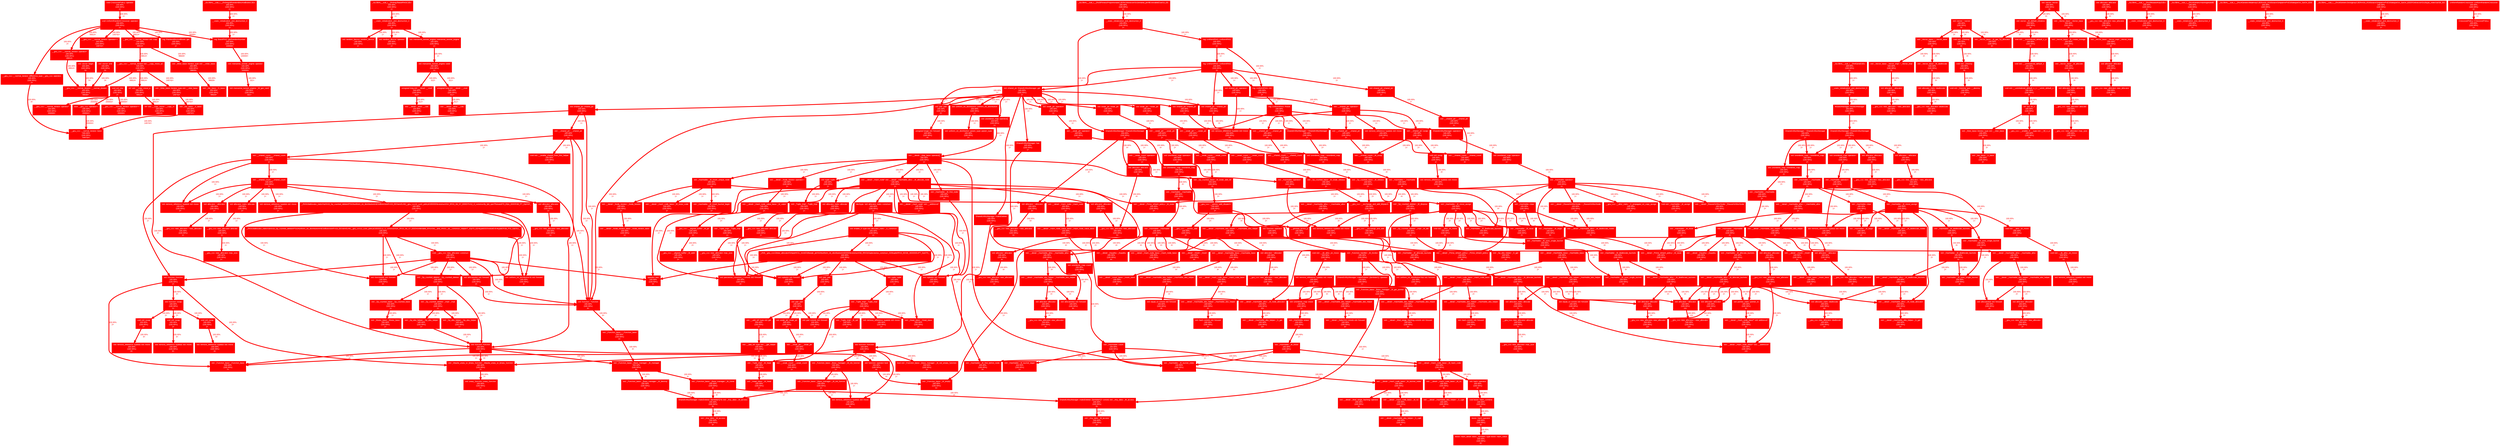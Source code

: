 digraph {
	graph [fontname=Arial, nodesep=0.125, ranksep=0.25];
	node [fontcolor=white, fontname=Arial, height=0, shape=box, style=filled, width=0];
	edge [fontname=Arial];
	8 [color="#ff0000", fontcolor="#ffffff", fontsize="10.00", label="__gnu_cxx::__normal_iterator::base\n100.00%\n(100.00%)\n549750×"];
	9 [color="#ff0000", fontcolor="#ffffff", fontsize="10.00", label="bool __gnu_cxx::operator!=\n100.00%\n(100.00%)\n200002×"];
	9 -> 8 [arrowsize="1.00", color="#ff0000", fontcolor="#ff0000", fontsize="10.00", label="100.00%\n400004×", labeldistance="4.00", penwidth="4.00"];
	10 [color="#ff0000", fontcolor="#ffffff", fontsize="10.00", label="__gnu_cxx::__normal_iterator::operator++\n100.00%\n(100.00%)\n200000×"];
	11 [color="#ff0000", fontcolor="#ffffff", fontsize="10.00", label="__gnu_cxx::__normal_iterator::operator*\n100.00%\n(100.00%)\n200000×"];
	12 [color="#ff0000", fontcolor="#ffffff", fontsize="10.00", label="__gnu_cxx::__normal_iterator::operator+=\n100.00%\n(100.00%)\n149742×"];
	13 [color="#ff0000", fontcolor="#ffffff", fontsize="10.00", label="std::_Iter_base::_S_base\n100.00%\n(100.00%)\n149742×"];
	13 -> 8 [arrowsize="1.00", color="#ff0000", fontcolor="#ff0000", fontsize="10.00", label="100.00%\n149742×", labeldistance="4.00", penwidth="4.00"];
	14 [color="#ff0000", fontcolor="#ffffff", fontsize="10.00", label="std::_Niter_base::iterator_type std::__niter_base\n100.00%\n(100.00%)\n149742×"];
	14 -> 13 [arrowsize="1.00", color="#ff0000", fontcolor="#ff0000", fontsize="10.00", label="100.00%\n149742×", labeldistance="4.00", penwidth="4.00"];
	15 [color="#ff0000", fontcolor="#ffffff", fontsize="10.00", label="rng::BaseRNG::getRandomNumber\n100.00%\n(100.00%)\n100000×"];
	15 -> 16 [arrowsize="1.00", color="#ff0000", fontcolor="#ff0000", fontsize="10.00", label="100.00%\n100000×", labeldistance="4.00", penwidth="4.00"];
	16 [color="#ff0000", fontcolor="#ffffff", fontsize="10.00", label="std::mersenne_twister_engine::operator\n100.00%\n(100.00%)\n100000×"];
	16 -> 25 [arrowsize="1.00", color="#ff0000", fontcolor="#ff0000", fontsize="10.00", label="100.00%\n321×", labeldistance="4.00", penwidth="4.00"];
	17 [color="#ff0000", fontcolor="#ffffff", fontsize="10.00", label="__gnu_cxx::__normal_iterator::__normal_iterator\n100.00%\n(100.00%)\n99836×"];
	18 [color="#ff0000", fontcolor="#ffffff", fontsize="10.00", label="std::_Iter_base::_S_base\n100.00%\n(100.00%)\n99828×"];
	19 [color="#ff0000", fontcolor="#ffffff", fontsize="10.00", label="std::_Miter_base::iterator_type std::__miter_base\n100.00%\n(100.00%)\n99828×"];
	19 -> 18 [arrowsize="1.00", color="#ff0000", fontcolor="#ff0000", fontsize="10.00", label="100.00%\n99828×", labeldistance="4.00", penwidth="4.00"];
	20 [color="#ff0000", fontcolor="#ffffff", fontsize="10.00", label="__gnu_cxx::__normal_iterator::operator+\n100.00%\n(100.00%)\n49914×"];
	20 -> 17 [arrowsize="1.00", color="#ff0000", fontcolor="#ff0000", fontsize="10.00", label="100.00%\n49914×", labeldistance="4.00", penwidth="4.00"];
	21 [color="#ff0000", fontcolor="#ffffff", fontsize="10.00", label="int* std::__copy_move::__copy_m\n100.00%\n(100.00%)\n49914×"];
	22 [color="#ff0000", fontcolor="#ffffff", fontsize="10.00", label="int* std::__copy_move_a\n100.00%\n(100.00%)\n49914×"];
	22 -> 21 [arrowsize="1.00", color="#ff0000", fontcolor="#ff0000", fontsize="10.00", label="100.00%\n49914×", labeldistance="4.00", penwidth="4.00"];
	23 [color="#ff0000", fontcolor="#ffffff", fontsize="10.00", label="__gnu_cxx::__normal_iterator std::__copy_move_a2\n100.00%\n(100.00%)\n49914×"];
	23 -> 14 [arrowsize="1.00", color="#ff0000", fontcolor="#ff0000", fontsize="10.00", label="100.00%\n149742×", labeldistance="4.00", penwidth="4.00"];
	23 -> 17 [arrowsize="1.00", color="#ff0000", fontcolor="#ff0000", fontsize="10.00", label="100.00%\n49914×", labeldistance="4.00", penwidth="4.00"];
	23 -> 22 [arrowsize="1.00", color="#ff0000", fontcolor="#ff0000", fontsize="10.00", label="100.00%\n49914×", labeldistance="4.00", penwidth="4.00"];
	24 [color="#ff0000", fontcolor="#ffffff", fontsize="10.00", label="__gnu_cxx::__normal_iterator std::copy\n100.00%\n(100.00%)\n49914×"];
	24 -> 19 [arrowsize="1.00", color="#ff0000", fontcolor="#ff0000", fontsize="10.00", label="100.00%\n99828×", labeldistance="4.00", penwidth="4.00"];
	24 -> 23 [arrowsize="1.00", color="#ff0000", fontcolor="#ff0000", fontsize="10.00", label="100.00%\n49914×", labeldistance="4.00", penwidth="4.00"];
	25 [color="#ff0000", fontcolor="#ffffff", fontsize="10.00", label="std::mersenne_twister_engine::_M_gen_rand\n100.00%\n(100.00%)\n321×"];
	26 [color="#ff0000", fontcolor="#ffffff", fontsize="10.00", label="std::__detail::_Mod::__calc\n100.00%\n(100.00%)\n312×"];
	27 [color="#ff0000", fontcolor="#ffffff", fontsize="10.00", label="unsigned long std::__detail::__mod\n100.00%\n(100.00%)\n312×"];
	27 -> 26 [arrowsize="1.00", color="#ff0000", fontcolor="#ff0000", fontsize="10.00", label="100.00%\n312×", labeldistance="4.00", penwidth="4.00"];
	28 [color="#ff0000", fontcolor="#ffffff", fontsize="10.00", label="std::__detail::_Mod::__calc\n100.00%\n(100.00%)\n311×"];
	29 [color="#ff0000", fontcolor="#ffffff", fontsize="10.00", label="unsigned long std::__detail::__mod\n100.00%\n(100.00%)\n311×"];
	29 -> 28 [arrowsize="1.00", color="#ff0000", fontcolor="#ff0000", fontsize="10.00", label="100.00%\n311×", labeldistance="4.00", penwidth="4.00"];
	30 [color="#ff0000", fontcolor="#ffffff", fontsize="10.00", label="std::__detail::_Hashtable_alloc::_M_node_allocator\n100.00%\n(100.00%)\n15×"];
	30 -> 31 [arrowsize="1.00", color="#ff0000", fontcolor="#ff0000", fontsize="10.00", label="100.00%\n15×", labeldistance="4.00", penwidth="4.00"];
	31 [color="#ff0000", fontcolor="#ffffff", fontsize="10.00", label="std::__detail::_Hashtable_ebo_helper::_S_get\n100.00%\n(100.00%)\n15×"];
	32 [color="#ff0000", fontcolor="#ffffff", fontsize="10.00", label="__gnu_cxx::new_allocator::new_allocator\n100.00%\n(100.00%)\n13×"];
	33 [color="#ff0000", fontcolor="#ffffff", fontsize="10.00", label="__gnu_cxx::new_allocator::~new_allocator\n100.00%\n(100.00%)\n13×"];
	34 [color="#ff0000", fontcolor="#ffffff", fontsize="10.00", label="std::allocator::~allocator\n100.00%\n(100.00%)\n13×"];
	34 -> 33 [arrowsize="1.00", color="#ff0000", fontcolor="#ff0000", fontsize="10.00", label="100.00%\n13×", labeldistance="4.00", penwidth="4.00"];
	35 [color="#ff0000", fontcolor="#ffffff", fontsize="10.00", label="std::__detail::_Hash_node_base** std::__addressof\n100.00%\n(100.00%)\n13×"];
	36 [color="#ff0000", fontcolor="#ffffff", fontsize="10.00", label="std::_Hashtable::_M_begin\n100.00%\n(100.00%)\n9×"];
	37 [color="#ff0000", fontcolor="#ffffff", fontsize="10.00", label="std::allocator::allocator\n100.00%\n(100.00%)\n9×"];
	37 -> 32 [arrowsize="1.00", color="#ff0000", fontcolor="#ff0000", fontsize="10.00", label="100.00%\n9×", labeldistance="4.00", penwidth="4.00"];
	38 [color="#ff0000", fontcolor="#ffffff", fontsize="10.00", label="std::_Any_data::_M_access\n100.00%\n(100.00%)\n9×"];
	39 [color="#ff0000", fontcolor="#ffffff", fontsize="10.00", label="SharedUtilityManager::makeDeleter::{lambda#1}*& std::_Any_data::_M_access\n100.00%\n(100.00%)\n9×"];
	39 -> 38 [arrowsize="1.00", color="#ff0000", fontcolor="#ff0000", fontsize="10.00", label="100.00%\n9×", labeldistance="4.00", penwidth="4.00"];
	40 [color="#ff0000", fontcolor="#ffffff", fontsize="10.00", label="__gnu_cxx::new_allocator::~new_allocator\n100.00%\n(100.00%)\n8×"];
	41 [color="#ff0000", fontcolor="#ffffff", fontsize="10.00", label="std::_Hashtable::_M_uses_single_bucket\n100.00%\n(100.00%)\n8×"];
	42 [color="#ff0000", fontcolor="#ffffff", fontsize="10.00", label="std::allocator::~allocator\n100.00%\n(100.00%)\n8×"];
	42 -> 40 [arrowsize="1.00", color="#ff0000", fontcolor="#ff0000", fontsize="10.00", label="100.00%\n8×", labeldistance="4.00", penwidth="4.00"];
	43 [color="#ff0000", fontcolor="#ffffff", fontsize="10.00", label="std::_Function_base::_Base_manager::_M_manager\n100.00%\n(100.00%)\n8×"];
	43 -> 105 [arrowsize="1.00", color="#ff0000", fontcolor="#ff0000", fontsize="10.00", label="100.00%\n4×", labeldistance="4.00", penwidth="4.00"];
	43 -> 106 [arrowsize="1.00", color="#ff0000", fontcolor="#ff0000", fontsize="10.00", label="100.00%\n4×", labeldistance="4.00", penwidth="4.00"];
	44 [color="#ff0000", fontcolor="#ffffff", fontsize="10.00", label="std::allocator&& std::forward\n100.00%\n(100.00%)\n8×"];
	45 [color="#ff0000", fontcolor="#ffffff", fontsize="10.00", label="__gnu_cxx::new_allocator::allocate\n100.00%\n(100.00%)\n7×"];
	45 -> 46 [arrowsize="1.00", color="#ff0000", fontcolor="#ff0000", fontsize="10.00", label="100.00%\n7×", labeldistance="4.00", penwidth="4.00"];
	46 [color="#ff0000", fontcolor="#ffffff", fontsize="10.00", label="__gnu_cxx::new_allocator::max_size\n100.00%\n(100.00%)\n7×"];
	47 [color="#ff0000", fontcolor="#ffffff", fontsize="10.00", label="std::_Function_base::_Function_base\n100.00%\n(100.00%)\n7×"];
	48 [color="#ff0000", fontcolor="#ffffff", fontsize="10.00", label="std::unary_function::unary_function\n100.00%\n(100.00%)\n7×"];
	49 [color="#ff0000", fontcolor="#ffffff", fontsize="10.00", label="std::allocator_traits::allocate\n100.00%\n(100.00%)\n7×"];
	49 -> 45 [arrowsize="1.00", color="#ff0000", fontcolor="#ff0000", fontsize="10.00", label="100.00%\n7×", labeldistance="4.00", penwidth="4.00"];
	50 [color="#ff0000", fontcolor="#ffffff", fontsize="10.00", label="std::_Maybe_unary_or_binary_function::_Maybe_unary_or_binary_function\n100.00%\n(100.00%)\n7×"];
	50 -> 48 [arrowsize="1.00", color="#ff0000", fontcolor="#ff0000", fontsize="10.00", label="100.00%\n7×", labeldistance="4.00", penwidth="4.00"];
	51 [color="#ff0000", fontcolor="#ffffff", fontsize="10.00", label="std::__detail::_Hash_node_base::_Hash_node_base\n100.00%\n(100.00%)\n7×"];
	52 [color="#ff0000", fontcolor="#ffffff", fontsize="10.00", label="std::__detail::_Hashtable_alloc::_M_deallocate_nodes\n100.00%\n(100.00%)\n7×"];
	53 [color="#ff0000", fontcolor="#ffffff", fontsize="10.00", label="boost::hash_detail::basic_numbers::type boost::hash_value\n100.00%\n(100.00%)\n6×"];
	54 [color="#ff0000", fontcolor="#ffffff", fontsize="10.00", label="void boost::hash_combine\n100.00%\n(100.00%)\n6×"];
	54 -> 57 [arrowsize="1.00", color="#ff0000", fontcolor="#ff0000", fontsize="10.00", label="100.00%\n6×", labeldistance="4.00", penwidth="4.00"];
	55 [color="#ff0000", fontcolor="#ffffff", fontsize="10.00", label="__gnu_cxx::new_allocator::deallocate\n100.00%\n(100.00%)\n6×"];
	56 [color="#ff0000", fontcolor="#ffffff", fontsize="10.00", label="__gnu_cxx::new_allocator::~new_allocator\n100.00%\n(100.00%)\n6×"];
	57 [color="#ff0000", fontcolor="#ffffff", fontsize="10.00", label="boost::hash::operator\n100.00%\n(100.00%)\n6×"];
	57 -> 53 [arrowsize="1.00", color="#ff0000", fontcolor="#ff0000", fontsize="10.00", label="100.00%\n6×", labeldistance="4.00", penwidth="4.00"];
	58 [color="#ff0000", fontcolor="#ffffff", fontsize="10.00", label="std::allocator::~allocator\n100.00%\n(100.00%)\n6×"];
	58 -> 56 [arrowsize="1.00", color="#ff0000", fontcolor="#ff0000", fontsize="10.00", label="100.00%\n6×", labeldistance="4.00", penwidth="4.00"];
	59 [color="#ff0000", fontcolor="#ffffff", fontsize="10.00", label="std::_Hashtable::_M_deallocate_buckets\n100.00%\n(100.00%)\n6×"];
	59 -> 41 [arrowsize="1.00", color="#ff0000", fontcolor="#ff0000", fontsize="10.00", label="100.00%\n6×", labeldistance="4.00", penwidth="4.00"];
	59 -> 111 [arrowsize="1.00", color="#ff0000", fontcolor="#ff0000", fontsize="10.00", label="100.00%\n4×", labeldistance="4.00", penwidth="4.00"];
	60 [color="#ff0000", fontcolor="#ffffff", fontsize="10.00", label="std::_Hashtable::_M_deallocate_buckets\n100.00%\n(100.00%)\n6×"];
	60 -> 59 [arrowsize="1.00", color="#ff0000", fontcolor="#ff0000", fontsize="10.00", label="100.00%\n6×", labeldistance="4.00", penwidth="4.00"];
	61 [color="#ff0000", fontcolor="#ffffff", fontsize="10.00", label="std::_Vector_base::_M_get_Tp_allocator\n100.00%\n(100.00%)\n6×"];
	62 [color="#ff0000", fontcolor="#ffffff", fontsize="10.00", label="std::_Function_base::~_Function_base\n100.00%\n(100.00%)\n6×"];
	62 -> 43 [arrowsize="1.00", color="#ff0000", fontcolor="#ff0000", fontsize="10.00", label="100.00%\n4×", labeldistance="4.00", penwidth="4.00"];
	63 [color="#ff0000", fontcolor="#ffffff", fontsize="10.00", label="std::pointer_traits::pointer_to\n100.00%\n(100.00%)\n6×"];
	63 -> 76 [arrowsize="1.00", color="#ff0000", fontcolor="#ff0000", fontsize="10.00", label="100.00%\n6×", labeldistance="4.00", penwidth="4.00"];
	64 [color="#ff0000", fontcolor="#ffffff", fontsize="10.00", label="std::allocator_traits::deallocate\n100.00%\n(100.00%)\n6×"];
	64 -> 55 [arrowsize="1.00", color="#ff0000", fontcolor="#ff0000", fontsize="10.00", label="100.00%\n6×", labeldistance="4.00", penwidth="4.00"];
	65 [color="#ff0000", fontcolor="#ffffff", fontsize="10.00", label="std::__detail::_Hashtable_alloc::_M_node_allocator\n100.00%\n(100.00%)\n6×"];
	65 -> 68 [arrowsize="1.00", color="#ff0000", fontcolor="#ff0000", fontsize="10.00", label="100.00%\n6×", labeldistance="4.00", penwidth="4.00"];
	66 [color="#ff0000", fontcolor="#ffffff", fontsize="10.00", label="std::__detail::_Prime_rehash_policy::_Prime_rehash_policy\n100.00%\n(100.00%)\n6×"];
	67 [color="#ff0000", fontcolor="#ffffff", fontsize="10.00", label="std::__detail::_Hashtable_ebo_helper::_Hashtable_ebo_helper\n100.00%\n(100.00%)\n6×"];
	67 -> 74 [arrowsize="1.00", color="#ff0000", fontcolor="#ff0000", fontsize="10.00", label="100.00%\n6×", labeldistance="4.00", penwidth="4.00"];
	68 [color="#ff0000", fontcolor="#ffffff", fontsize="10.00", label="std::__detail::_Hashtable_ebo_helper::_S_get\n100.00%\n(100.00%)\n6×"];
	69 [color="#ff0000", fontcolor="#ffffff", fontsize="10.00", label="std::__detail::_Hashtable_ebo_helper::_Hashtable_ebo_helper\n100.00%\n(100.00%)\n6×"];
	69 -> 75 [arrowsize="1.00", color="#ff0000", fontcolor="#ff0000", fontsize="10.00", label="100.00%\n6×", labeldistance="4.00", penwidth="4.00"];
	70 [color="#ff0000", fontcolor="#ffffff", fontsize="10.00", label="std::function::~function\n100.00%\n(100.00%)\n6×"];
	70 -> 62 [arrowsize="1.00", color="#ff0000", fontcolor="#ff0000", fontsize="10.00", label="100.00%\n6×", labeldistance="4.00", penwidth="4.00"];
	71 [color="#ff0000", fontcolor="#ffffff", fontsize="10.00", label="std::remove_reference::type&& std::move\n100.00%\n(100.00%)\n6×"];
	72 [color="#ff0000", fontcolor="#ffffff", fontsize="10.00", label="std::remove_reference::type&& std::move\n100.00%\n(100.00%)\n6×"];
	73 [color="#ff0000", fontcolor="#ffffff", fontsize="10.00", label="std::remove_reference::type&& std::move\n100.00%\n(100.00%)\n6×"];
	74 [color="#ff0000", fontcolor="#ffffff", fontsize="10.00", label="std::__detail::_Select1st const& std::forward\n100.00%\n(100.00%)\n6×"];
	75 [color="#ff0000", fontcolor="#ffffff", fontsize="10.00", label="std::__detail::_Mod_range_hashing const& std::forward\n100.00%\n(100.00%)\n6×"];
	76 [color="#ff0000", fontcolor="#ffffff", fontsize="10.00", label="std::__detail::_Hash_node_base** std::addressof\n100.00%\n(100.00%)\n6×"];
	76 -> 35 [arrowsize="1.00", color="#ff0000", fontcolor="#ff0000", fontsize="10.00", label="100.00%\n6×", labeldistance="4.00", penwidth="4.00"];
	77 [color="#ff0000", fontcolor="#ffffff", fontsize="10.00", label="__gthread_active_p\n100.00%\n(100.00%)\n5×"];
	78 [color="#ff0000", fontcolor="#ffffff", fontsize="10.00", label="__gnu_cxx::new_allocator::new_allocator\n100.00%\n(100.00%)\n5×"];
	79 [color="#ff0000", fontcolor="#ffffff", fontsize="10.00", label="__gnu_cxx::new_allocator::~new_allocator\n100.00%\n(100.00%)\n5×"];
	80 [color="#ff0000", fontcolor="#ffffff", fontsize="10.00", label="std::_Function_base::_M_empty\n100.00%\n(100.00%)\n5×"];
	81 [color="#ff0000", fontcolor="#ffffff", fontsize="10.00", label="std::_Any_data::_M_access\n100.00%\n(100.00%)\n5×"];
	82 [color="#ff0000", fontcolor="#ffffff", fontsize="10.00", label="SharedUtilityManager::makeDeleter::{lambda#1}* const& std::_Any_data::_M_access\n100.00%\n(100.00%)\n5×"];
	82 -> 81 [arrowsize="1.00", color="#ff0000", fontcolor="#ff0000", fontsize="10.00", label="100.00%\n5×", labeldistance="4.00", penwidth="4.00"];
	83 [color="#ff0000", fontcolor="#ffffff", fontsize="10.00", label="std::allocator::~allocator\n100.00%\n(100.00%)\n5×"];
	83 -> 79 [arrowsize="1.00", color="#ff0000", fontcolor="#ff0000", fontsize="10.00", label="100.00%\n5×", labeldistance="4.00", penwidth="4.00"];
	84 [color="#ff0000", fontcolor="#ffffff", fontsize="10.00", label="std::_Hashtable::_M_allocate_buckets\n100.00%\n(100.00%)\n5×"];
	84 -> 86 [arrowsize="1.00", color="#ff0000", fontcolor="#ff0000", fontsize="10.00", label="100.00%\n5×", labeldistance="4.00", penwidth="4.00"];
	85 [color="#ff0000", fontcolor="#ffffff", fontsize="10.00", label="std::vector::begin\n100.00%\n(100.00%)\n5×"];
	85 -> 17 [arrowsize="1.00", color="#ff0000", fontcolor="#ff0000", fontsize="10.00", label="100.00%\n5×", labeldistance="4.00", penwidth="4.00"];
	86 [color="#ff0000", fontcolor="#ffffff", fontsize="10.00", label="std::__detail::_Hashtable_alloc::_M_allocate_buckets\n100.00%\n(100.00%)\n5×"];
	86 -> 30 [arrowsize="1.00", color="#ff0000", fontcolor="#ff0000", fontsize="10.00", label="100.00%\n5×", labeldistance="4.00", penwidth="4.00"];
	86 -> 34 [arrowsize="1.00", color="#ff0000", fontcolor="#ff0000", fontsize="10.00", label="100.00%\n5×", labeldistance="4.00", penwidth="4.00"];
	86 -> 35 [arrowsize="1.00", color="#ff0000", fontcolor="#ff0000", fontsize="10.00", label="100.00%\n5×", labeldistance="4.00", penwidth="4.00"];
	86 -> 37 [arrowsize="1.00", color="#ff0000", fontcolor="#ff0000", fontsize="10.00", label="100.00%\n5×", labeldistance="4.00", penwidth="4.00"];
	86 -> 49 [arrowsize="1.00", color="#ff0000", fontcolor="#ff0000", fontsize="10.00", label="100.00%\n5×", labeldistance="4.00", penwidth="4.00"];
	87 [color="#ff0000", fontcolor="#ffffff", fontsize="10.00", label="__gnu_cxx::new_allocator::~new_allocator\n100.00%\n(100.00%)\n4×"];
	88 [color="#ff0000", fontcolor="#ffffff", fontsize="10.00", label="__gnu_cxx::new_allocator::new_allocator\n100.00%\n(100.00%)\n4×"];
	89 [color="#ff0000", fontcolor="#ffffff", fontsize="10.00", label="__gnu_cxx::new_allocator::new_allocator\n100.00%\n(100.00%)\n4×"];
	90 [color="#ff0000", fontcolor="#ffffff", fontsize="10.00", label="std::_Hashtable::_M_uses_single_bucket\n100.00%\n(100.00%)\n4×"];
	91 [color="#ff0000", fontcolor="#ffffff", fontsize="10.00", label="std::_Hashtable::_M_begin\n100.00%\n(100.00%)\n4×"];
	92 [color="#ff0000", fontcolor="#ffffff", fontsize="10.00", label="std::function::operator bool\n100.00%\n(100.00%)\n4×"];
	92 -> 80 [arrowsize="1.00", color="#ff0000", fontcolor="#ff0000", fontsize="10.00", label="100.00%\n4×", labeldistance="4.00", penwidth="4.00"];
	93 [color="#ff0000", fontcolor="#ffffff", fontsize="10.00", label="std::allocator::~allocator\n100.00%\n(100.00%)\n4×"];
	93 -> 87 [arrowsize="1.00", color="#ff0000", fontcolor="#ff0000", fontsize="10.00", label="100.00%\n4×", labeldistance="4.00", penwidth="4.00"];
	94 [color="#ff0000", fontcolor="#ffffff", fontsize="10.00", label="std::allocator::allocator\n100.00%\n(100.00%)\n4×"];
	94 -> 89 [arrowsize="1.00", color="#ff0000", fontcolor="#ff0000", fontsize="10.00", label="100.00%\n4×", labeldistance="4.00", penwidth="4.00"];
	95 [color="#ff0000", fontcolor="#ffffff", fontsize="10.00", label="std::allocator::allocator\n100.00%\n(100.00%)\n4×"];
	95 -> 88 [arrowsize="1.00", color="#ff0000", fontcolor="#ff0000", fontsize="10.00", label="100.00%\n4×", labeldistance="4.00", penwidth="4.00"];
	96 [color="#ff0000", fontcolor="#ffffff", fontsize="10.00", label="std::allocator::allocator\n100.00%\n(100.00%)\n4×"];
	96 -> 32 [arrowsize="1.00", color="#ff0000", fontcolor="#ff0000", fontsize="10.00", label="100.00%\n4×", labeldistance="4.00", penwidth="4.00"];
	97 [color="#ff0000", fontcolor="#ffffff", fontsize="10.00", label="std::allocator::allocator\n100.00%\n(100.00%)\n4×"];
	97 -> 78 [arrowsize="1.00", color="#ff0000", fontcolor="#ff0000", fontsize="10.00", label="100.00%\n4×", labeldistance="4.00", penwidth="4.00"];
	98 [color="#ff0000", fontcolor="#ffffff", fontsize="10.00", label="std::_Hashtable::clear\n100.00%\n(100.00%)\n4×"];
	98 -> 36 [arrowsize="1.00", color="#ff0000", fontcolor="#ff0000", fontsize="10.00", label="100.00%\n4×", labeldistance="4.00", penwidth="4.00"];
	98 -> 52 [arrowsize="1.00", color="#ff0000", fontcolor="#ff0000", fontsize="10.00", label="100.00%\n4×", labeldistance="4.00", penwidth="4.00"];
	99 [color="#ff0000", fontcolor="#ffffff", fontsize="10.00", label="std::_Hashtable::_Hashtable\n100.00%\n(100.00%)\n4×"];
	99 -> 42 [arrowsize="1.00", color="#ff0000", fontcolor="#ff0000", fontsize="10.00", label="100.00%\n4×", labeldistance="4.00", penwidth="4.00"];
	99 -> 51 [arrowsize="1.00", color="#ff0000", fontcolor="#ff0000", fontsize="10.00", label="100.00%\n4×", labeldistance="4.00", penwidth="4.00"];
	99 -> 66 [arrowsize="1.00", color="#ff0000", fontcolor="#ff0000", fontsize="10.00", label="100.00%\n4×", labeldistance="4.00", penwidth="4.00"];
	99 -> 84 [arrowsize="1.00", color="#ff0000", fontcolor="#ff0000", fontsize="10.00", label="100.00%\n4×", labeldistance="4.00", penwidth="4.00"];
	99 -> 95 [arrowsize="1.00", color="#ff0000", fontcolor="#ff0000", fontsize="10.00", label="100.00%\n4×", labeldistance="4.00", penwidth="4.00"];
	99 -> 110 [arrowsize="1.00", color="#ff0000", fontcolor="#ff0000", fontsize="10.00", label="100.00%\n4×", labeldistance="4.00", penwidth="4.00"];
	99 -> 112 [arrowsize="1.00", color="#ff0000", fontcolor="#ff0000", fontsize="10.00", label="100.00%\n4×", labeldistance="4.00", penwidth="4.00"];
	99 -> 118 [arrowsize="1.00", color="#ff0000", fontcolor="#ff0000", fontsize="10.00", label="100.00%\n4×", labeldistance="4.00", penwidth="4.00"];
	99 -> 119 [arrowsize="1.00", color="#ff0000", fontcolor="#ff0000", fontsize="10.00", label="100.00%\n4×", labeldistance="4.00", penwidth="4.00"];
	100 [color="#ff0000", fontcolor="#ffffff", fontsize="10.00", label="std::_Hashtable::_Hashtable\n100.00%\n(100.00%)\n4×"];
	100 -> 99 [arrowsize="1.00", color="#ff0000", fontcolor="#ff0000", fontsize="10.00", label="100.00%\n4×", labeldistance="4.00", penwidth="4.00"];
	101 [color="#ff0000", fontcolor="#ffffff", fontsize="10.00", label="std::_Hashtable::~_Hashtable\n100.00%\n(100.00%)\n4×"];
	101 -> 60 [arrowsize="1.00", color="#ff0000", fontcolor="#ff0000", fontsize="10.00", label="100.00%\n4×", labeldistance="4.00", penwidth="4.00"];
	101 -> 98 [arrowsize="1.00", color="#ff0000", fontcolor="#ff0000", fontsize="10.00", label="100.00%\n4×", labeldistance="4.00", penwidth="4.00"];
	101 -> 113 [arrowsize="1.00", color="#ff0000", fontcolor="#ff0000", fontsize="10.00", label="100.00%\n4×", labeldistance="4.00", penwidth="4.00"];
	102 [color="#ff0000", fontcolor="#ffffff", fontsize="10.00", label="std::__shared_ptr::~__shared_ptr\n100.00%\n(100.00%)\n4×"];
	102 -> 107 [arrowsize="1.00", color="#ff0000", fontcolor="#ff0000", fontsize="10.00", label="100.00%\n4×", labeldistance="4.00", penwidth="4.00"];
	103 [color="#ff0000", fontcolor="#ffffff", fontsize="10.00", label="std::unordered_map::unordered_map\n100.00%\n(100.00%)\n4×"];
	103 -> 100 [arrowsize="1.00", color="#ff0000", fontcolor="#ff0000", fontsize="10.00", label="100.00%\n4×", labeldistance="4.00", penwidth="4.00"];
	104 [color="#ff0000", fontcolor="#ffffff", fontsize="10.00", label="std::unordered_map::~unordered_map\n100.00%\n(100.00%)\n4×"];
	104 -> 101 [arrowsize="1.00", color="#ff0000", fontcolor="#ff0000", fontsize="10.00", label="100.00%\n4×", labeldistance="4.00", penwidth="4.00"];
	105 [color="#ff0000", fontcolor="#ffffff", fontsize="10.00", label="std::_Function_base::_Base_manager::_M_destroy\n100.00%\n(100.00%)\n4×"];
	105 -> 39 [arrowsize="1.00", color="#ff0000", fontcolor="#ff0000", fontsize="10.00", label="100.00%\n4×", labeldistance="4.00", penwidth="4.00"];
	106 [color="#ff0000", fontcolor="#ffffff", fontsize="10.00", label="std::_Function_base::_Base_manager::_M_clone\n100.00%\n(100.00%)\n4×"];
	106 -> 39 [arrowsize="1.00", color="#ff0000", fontcolor="#ff0000", fontsize="10.00", label="100.00%\n4×", labeldistance="4.00", penwidth="4.00"];
	106 -> 82 [arrowsize="1.00", color="#ff0000", fontcolor="#ff0000", fontsize="10.00", label="100.00%\n4×", labeldistance="4.00", penwidth="4.00"];
	107 [color="#ff0000", fontcolor="#ffffff", fontsize="10.00", label="std::__shared_count::~__shared_count\n100.00%\n(100.00%)\n4×"];
	107 -> 345 [arrowsize="1.00", color="#ff0000", fontcolor="#ff0000", fontsize="10.00", label="100.00%\n1×", labeldistance="4.00", penwidth="4.00"];
	108 [color="#ff0000", fontcolor="#ffffff", fontsize="10.00", label="std::__detail::_Insert_base::_Insert_base\n100.00%\n(100.00%)\n4×"];
	109 [color="#ff0000", fontcolor="#ffffff", fontsize="10.00", label="std::__detail::_Hash_code_base::_Hash_code_base\n100.00%\n(100.00%)\n4×"];
	109 -> 67 [arrowsize="1.00", color="#ff0000", fontcolor="#ff0000", fontsize="10.00", label="100.00%\n4×", labeldistance="4.00", penwidth="4.00"];
	109 -> 69 [arrowsize="1.00", color="#ff0000", fontcolor="#ff0000", fontsize="10.00", label="100.00%\n4×", labeldistance="4.00", penwidth="4.00"];
	109 -> 117 [arrowsize="1.00", color="#ff0000", fontcolor="#ff0000", fontsize="10.00", label="100.00%\n4×", labeldistance="4.00", penwidth="4.00"];
	110 [color="#ff0000", fontcolor="#ffffff", fontsize="10.00", label="std::__detail::_Hashtable_base::_Hashtable_base\n100.00%\n(100.00%)\n4×"];
	110 -> 109 [arrowsize="1.00", color="#ff0000", fontcolor="#ff0000", fontsize="10.00", label="100.00%\n4×", labeldistance="4.00", penwidth="4.00"];
	110 -> 116 [arrowsize="1.00", color="#ff0000", fontcolor="#ff0000", fontsize="10.00", label="100.00%\n4×", labeldistance="4.00", penwidth="4.00"];
	111 [color="#ff0000", fontcolor="#ffffff", fontsize="10.00", label="std::__detail::_Hashtable_alloc::_M_deallocate_buckets\n100.00%\n(100.00%)\n4×"];
	111 -> 30 [arrowsize="1.00", color="#ff0000", fontcolor="#ff0000", fontsize="10.00", label="100.00%\n4×", labeldistance="4.00", penwidth="4.00"];
	111 -> 34 [arrowsize="1.00", color="#ff0000", fontcolor="#ff0000", fontsize="10.00", label="100.00%\n4×", labeldistance="4.00", penwidth="4.00"];
	111 -> 37 [arrowsize="1.00", color="#ff0000", fontcolor="#ff0000", fontsize="10.00", label="100.00%\n4×", labeldistance="4.00", penwidth="4.00"];
	111 -> 63 [arrowsize="1.00", color="#ff0000", fontcolor="#ff0000", fontsize="10.00", label="100.00%\n4×", labeldistance="4.00", penwidth="4.00"];
	111 -> 64 [arrowsize="1.00", color="#ff0000", fontcolor="#ff0000", fontsize="10.00", label="100.00%\n4×", labeldistance="4.00", penwidth="4.00"];
	112 [color="#ff0000", fontcolor="#ffffff", fontsize="10.00", label="std::__detail::_Hashtable_alloc::_Hashtable_alloc\n100.00%\n(100.00%)\n4×"];
	112 -> 44 [arrowsize="1.00", color="#ff0000", fontcolor="#ff0000", fontsize="10.00", label="100.00%\n4×", labeldistance="4.00", penwidth="4.00"];
	112 -> 114 [arrowsize="1.00", color="#ff0000", fontcolor="#ff0000", fontsize="10.00", label="100.00%\n4×", labeldistance="4.00", penwidth="4.00"];
	113 [color="#ff0000", fontcolor="#ffffff", fontsize="10.00", label="std::__detail::_Hashtable_alloc::~_Hashtable_alloc\n100.00%\n(100.00%)\n4×"];
	113 -> 115 [arrowsize="1.00", color="#ff0000", fontcolor="#ff0000", fontsize="10.00", label="100.00%\n4×", labeldistance="4.00", penwidth="4.00"];
	114 [color="#ff0000", fontcolor="#ffffff", fontsize="10.00", label="std::__detail::_Hashtable_ebo_helper::_Hashtable_ebo_helper\n100.00%\n(100.00%)\n4×"];
	114 -> 44 [arrowsize="1.00", color="#ff0000", fontcolor="#ff0000", fontsize="10.00", label="100.00%\n4×", labeldistance="4.00", penwidth="4.00"];
	114 -> 94 [arrowsize="1.00", color="#ff0000", fontcolor="#ff0000", fontsize="10.00", label="100.00%\n4×", labeldistance="4.00", penwidth="4.00"];
	115 [color="#ff0000", fontcolor="#ffffff", fontsize="10.00", label="std::__detail::_Hashtable_ebo_helper::~_Hashtable_ebo_helper\n100.00%\n(100.00%)\n4×"];
	115 -> 42 [arrowsize="1.00", color="#ff0000", fontcolor="#ff0000", fontsize="10.00", label="100.00%\n4×", labeldistance="4.00", penwidth="4.00"];
	116 [color="#ff0000", fontcolor="#ffffff", fontsize="10.00", label="std::__detail::_Hashtable_ebo_helper::_Hashtable_ebo_helper\n100.00%\n(100.00%)\n4×"];
	116 -> 124 [arrowsize="1.00", color="#ff0000", fontcolor="#ff0000", fontsize="10.00", label="100.00%\n4×", labeldistance="4.00", penwidth="4.00"];
	117 [color="#ff0000", fontcolor="#ffffff", fontsize="10.00", label="std::__detail::_Hashtable_ebo_helper::_Hashtable_ebo_helper\n100.00%\n(100.00%)\n4×"];
	117 -> 123 [arrowsize="1.00", color="#ff0000", fontcolor="#ff0000", fontsize="10.00", label="100.00%\n4×", labeldistance="4.00", penwidth="4.00"];
	118 [color="#ff0000", fontcolor="#ffffff", fontsize="10.00", label="std::__detail::_Insert::_Insert\n100.00%\n(100.00%)\n4×"];
	118 -> 108 [arrowsize="1.00", color="#ff0000", fontcolor="#ff0000", fontsize="10.00", label="100.00%\n4×", labeldistance="4.00", penwidth="4.00"];
	119 [color="#ff0000", fontcolor="#ffffff", fontsize="10.00", label="std::__detail::_Equality::_Equality\n100.00%\n(100.00%)\n4×"];
	120 [color="#ff0000", fontcolor="#ffffff", fontsize="10.00", label="std::function::function\n100.00%\n(100.00%)\n4×"];
	120 -> 43 [arrowsize="1.00", color="#ff0000", fontcolor="#ff0000", fontsize="10.00", label="100.00%\n4×", labeldistance="4.00", penwidth="4.00"];
	120 -> 47 [arrowsize="1.00", color="#ff0000", fontcolor="#ff0000", fontsize="10.00", label="100.00%\n4×", labeldistance="4.00", penwidth="4.00"];
	120 -> 50 [arrowsize="1.00", color="#ff0000", fontcolor="#ff0000", fontsize="10.00", label="100.00%\n4×", labeldistance="4.00", penwidth="4.00"];
	120 -> 92 [arrowsize="1.00", color="#ff0000", fontcolor="#ff0000", fontsize="10.00", label="100.00%\n4×", labeldistance="4.00", penwidth="4.00"];
	121 [color="#ff0000", fontcolor="#ffffff", fontsize="10.00", label="std::remove_reference::type&& std::move\n100.00%\n(100.00%)\n4×"];
	122 [color="#ff0000", fontcolor="#ffffff", fontsize="10.00", label="std::piecewise_construct_t const& std::forward\n100.00%\n(100.00%)\n4×"];
	123 [color="#ff0000", fontcolor="#ffffff", fontsize="10.00", label="std::hash const& std::forward\n100.00%\n(100.00%)\n4×"];
	124 [color="#ff0000", fontcolor="#ffffff", fontsize="10.00", label="std::equal_to const& std::forward\n100.00%\n(100.00%)\n4×"];
	125 [color="#ff0000", fontcolor="#ffffff", fontsize="10.00", label="unsigned long& std::forward\n100.00%\n(100.00%)\n4×"];
	126 [color="#ff0000", fontcolor="#ffffff", fontsize="10.00", label="std::allocator&& std::forward\n100.00%\n(100.00%)\n4×"];
	127 [color="#ff0000", fontcolor="#ffffff", fontsize="10.00", label="std::tuple&& std::forward\n100.00%\n(100.00%)\n4×"];
	128 [color="#ff0000", fontcolor="#ffffff", fontsize="10.00", label="std::tuple&& std::forward\n100.00%\n(100.00%)\n4×"];
	129 [color="#ff0000", fontcolor="#ffffff", fontsize="10.00", label="__gnu_cxx::new_allocator::deallocate\n100.00%\n(100.00%)\n3×"];
	130 [color="#ff0000", fontcolor="#ffffff", fontsize="10.00", label="__gnu_cxx::new_allocator::allocate\n100.00%\n(100.00%)\n3×"];
	130 -> 135 [arrowsize="1.00", color="#ff0000", fontcolor="#ff0000", fontsize="10.00", label="100.00%\n3×", labeldistance="4.00", penwidth="4.00"];
	131 [color="#ff0000", fontcolor="#ffffff", fontsize="10.00", label="__gnu_cxx::new_allocator::new_allocator\n100.00%\n(100.00%)\n3×"];
	132 [color="#ff0000", fontcolor="#ffffff", fontsize="10.00", label="__gnu_cxx::new_allocator::new_allocator\n100.00%\n(100.00%)\n3×"];
	133 [color="#ff0000", fontcolor="#ffffff", fontsize="10.00", label="__gnu_cxx::__exchange_and_add\n100.00%\n(100.00%)\n3×"];
	134 [color="#ff0000", fontcolor="#ffffff", fontsize="10.00", label="__gnu_cxx::__exchange_and_add_dispatch\n100.00%\n(100.00%)\n3×"];
	134 -> 77 [arrowsize="1.00", color="#ff0000", fontcolor="#ff0000", fontsize="10.00", label="100.00%\n3×", labeldistance="4.00", penwidth="4.00"];
	134 -> 133 [arrowsize="1.00", color="#ff0000", fontcolor="#ff0000", fontsize="10.00", label="100.00%\n3×", labeldistance="4.00", penwidth="4.00"];
	135 [color="#ff0000", fontcolor="#ffffff", fontsize="10.00", label="__gnu_cxx::new_allocator::max_size\n100.00%\n(100.00%)\n3×"];
	136 [color="#ff0000", fontcolor="#ffffff", fontsize="10.00", label="std::_Hashtable::_M_bucket_index\n100.00%\n(100.00%)\n3×"];
	136 -> 139 [arrowsize="1.00", color="#ff0000", fontcolor="#ff0000", fontsize="10.00", label="100.00%\n3×", labeldistance="4.00", penwidth="4.00"];
	137 [color="#ff0000", fontcolor="#ffffff", fontsize="10.00", label="std::hash::operator\n100.00%\n(100.00%)\n3×"];
	137 -> 54 [arrowsize="1.00", color="#ff0000", fontcolor="#ff0000", fontsize="10.00", label="100.00%\n6×", labeldistance="4.00", penwidth="4.00"];
	138 [color="#ff0000", fontcolor="#ffffff", fontsize="10.00", label="std::__detail::_Hash_code_base::_M_hash_code\n100.00%\n(100.00%)\n3×"];
	138 -> 137 [arrowsize="1.00", color="#ff0000", fontcolor="#ff0000", fontsize="10.00", label="100.00%\n3×", labeldistance="4.00", penwidth="4.00"];
	138 -> 140 [arrowsize="1.00", color="#ff0000", fontcolor="#ff0000", fontsize="10.00", label="100.00%\n3×", labeldistance="4.00", penwidth="4.00"];
	139 [color="#ff0000", fontcolor="#ffffff", fontsize="10.00", label="std::__detail::_Hash_code_base::_M_bucket_index\n100.00%\n(100.00%)\n3×"];
	139 -> 141 [arrowsize="1.00", color="#ff0000", fontcolor="#ff0000", fontsize="10.00", label="100.00%\n3×", labeldistance="4.00", penwidth="4.00"];
	139 -> 142 [arrowsize="1.00", color="#ff0000", fontcolor="#ff0000", fontsize="10.00", label="100.00%\n3×", labeldistance="4.00", penwidth="4.00"];
	140 [color="#ff0000", fontcolor="#ffffff", fontsize="10.00", label="std::__detail::_Hash_code_base::_M_h1\n100.00%\n(100.00%)\n3×"];
	140 -> 168 [arrowsize="1.00", color="#ff0000", fontcolor="#ff0000", fontsize="10.00", label="100.00%\n3×", labeldistance="4.00", penwidth="4.00"];
	141 [color="#ff0000", fontcolor="#ffffff", fontsize="10.00", label="std::__detail::_Hash_code_base::_M_h2\n100.00%\n(100.00%)\n3×"];
	141 -> 169 [arrowsize="1.00", color="#ff0000", fontcolor="#ff0000", fontsize="10.00", label="100.00%\n3×", labeldistance="4.00", penwidth="4.00"];
	142 [color="#ff0000", fontcolor="#ffffff", fontsize="10.00", label="std::__detail::_Mod_range_hashing::operator\n100.00%\n(100.00%)\n3×"];
	143 [color="#ff0000", fontcolor="#ffffff", fontsize="10.00", label="std::allocator::allocator\n100.00%\n(100.00%)\n3×"];
	143 -> 131 [arrowsize="1.00", color="#ff0000", fontcolor="#ff0000", fontsize="10.00", label="100.00%\n3×", labeldistance="4.00", penwidth="4.00"];
	144 [color="#ff0000", fontcolor="#ffffff", fontsize="10.00", label="std::allocator::allocator\n100.00%\n(100.00%)\n3×"];
	144 -> 132 [arrowsize="1.00", color="#ff0000", fontcolor="#ff0000", fontsize="10.00", label="100.00%\n3×", labeldistance="4.00", penwidth="4.00"];
	145 [color="#ff0000", fontcolor="#ffffff", fontsize="10.00", label="std::_Hashtable::_M_deallocate_buckets\n100.00%\n(100.00%)\n3×"];
	145 -> 90 [arrowsize="1.00", color="#ff0000", fontcolor="#ff0000", fontsize="10.00", label="100.00%\n3×", labeldistance="4.00", penwidth="4.00"];
	145 -> 222 [arrowsize="1.00", color="#ff0000", fontcolor="#ff0000", fontsize="10.00", label="100.00%\n2×", labeldistance="4.00", penwidth="4.00"];
	146 [color="#ff0000", fontcolor="#ffffff", fontsize="10.00", label="std::_Hashtable::_M_deallocate_buckets\n100.00%\n(100.00%)\n3×"];
	146 -> 145 [arrowsize="1.00", color="#ff0000", fontcolor="#ff0000", fontsize="10.00", label="100.00%\n3×", labeldistance="4.00", penwidth="4.00"];
	147 [color="#ff0000", fontcolor="#ffffff", fontsize="10.00", label="std::_Iter_base::_S_base\n100.00%\n(100.00%)\n3×"];
	148 [color="#ff0000", fontcolor="#ffffff", fontsize="10.00", label="std::shared_ptr::~shared_ptr\n100.00%\n(100.00%)\n3×"];
	148 -> 102 [arrowsize="1.00", color="#ff0000", fontcolor="#ff0000", fontsize="10.00", label="100.00%\n3×", labeldistance="4.00", penwidth="4.00"];
	149 [color="#ff0000", fontcolor="#ffffff", fontsize="10.00", label="void std::_Destroy_aux::__destroy\n100.00%\n(100.00%)\n3×"];
	150 [color="#ff0000", fontcolor="#ffffff", fontsize="10.00", label="std::_Vector_base::_M_allocate\n100.00%\n(100.00%)\n3×"];
	150 -> 160 [arrowsize="1.00", color="#ff0000", fontcolor="#ff0000", fontsize="10.00", label="100.00%\n3×", labeldistance="4.00", penwidth="4.00"];
	151 [color="#ff0000", fontcolor="#ffffff", fontsize="10.00", label="std::_Vector_base::_Vector_impl::_Vector_impl\n100.00%\n(100.00%)\n3×"];
	151 -> 143 [arrowsize="1.00", color="#ff0000", fontcolor="#ff0000", fontsize="10.00", label="100.00%\n3×", labeldistance="4.00", penwidth="4.00"];
	152 [color="#ff0000", fontcolor="#ffffff", fontsize="10.00", label="std::_Vector_base::_Vector_impl::~_Vector_impl\n100.00%\n(100.00%)\n3×"];
	152 -> 58 [arrowsize="1.00", color="#ff0000", fontcolor="#ff0000", fontsize="10.00", label="100.00%\n3×", labeldistance="4.00", penwidth="4.00"];
	153 [color="#ff0000", fontcolor="#ffffff", fontsize="10.00", label="std::_Vector_base::_M_deallocate\n100.00%\n(100.00%)\n3×"];
	153 -> 159 [arrowsize="1.00", color="#ff0000", fontcolor="#ff0000", fontsize="10.00", label="100.00%\n3×", labeldistance="4.00", penwidth="4.00"];
	154 [color="#ff0000", fontcolor="#ffffff", fontsize="10.00", label="std::_Vector_base::_M_create_storage\n100.00%\n(100.00%)\n3×"];
	154 -> 150 [arrowsize="1.00", color="#ff0000", fontcolor="#ff0000", fontsize="10.00", label="100.00%\n3×", labeldistance="4.00", penwidth="4.00"];
	155 [color="#ff0000", fontcolor="#ffffff", fontsize="10.00", label="std::_Vector_base::_Vector_base\n100.00%\n(100.00%)\n3×"];
	155 -> 151 [arrowsize="1.00", color="#ff0000", fontcolor="#ff0000", fontsize="10.00", label="100.00%\n3×", labeldistance="4.00", penwidth="4.00"];
	155 -> 154 [arrowsize="1.00", color="#ff0000", fontcolor="#ff0000", fontsize="10.00", label="100.00%\n3×", labeldistance="4.00", penwidth="4.00"];
	156 [color="#ff0000", fontcolor="#ffffff", fontsize="10.00", label="std::_Vector_base::~_Vector_base\n100.00%\n(100.00%)\n3×"];
	156 -> 152 [arrowsize="1.00", color="#ff0000", fontcolor="#ff0000", fontsize="10.00", label="100.00%\n3×", labeldistance="4.00", penwidth="4.00"];
	156 -> 153 [arrowsize="1.00", color="#ff0000", fontcolor="#ff0000", fontsize="10.00", label="100.00%\n3×", labeldistance="4.00", penwidth="4.00"];
	157 [color="#ff0000", fontcolor="#ffffff", fontsize="10.00", label="std::__shared_count::_M_swap\n100.00%\n(100.00%)\n3×"];
	158 [color="#ff0000", fontcolor="#ffffff", fontsize="10.00", label="std::__shared_count::__shared_count\n100.00%\n(100.00%)\n3×"];
	159 [color="#ff0000", fontcolor="#ffffff", fontsize="10.00", label="std::allocator_traits::deallocate\n100.00%\n(100.00%)\n3×"];
	159 -> 129 [arrowsize="1.00", color="#ff0000", fontcolor="#ff0000", fontsize="10.00", label="100.00%\n3×", labeldistance="4.00", penwidth="4.00"];
	160 [color="#ff0000", fontcolor="#ffffff", fontsize="10.00", label="std::allocator_traits::allocate\n100.00%\n(100.00%)\n3×"];
	160 -> 130 [arrowsize="1.00", color="#ff0000", fontcolor="#ff0000", fontsize="10.00", label="100.00%\n3×", labeldistance="4.00", penwidth="4.00"];
	161 [color="#ff0000", fontcolor="#ffffff", fontsize="10.00", label="void std::__uninitialized_default_n_1::__uninit_default_n\n100.00%\n(100.00%)\n3×"];
	161 -> 176 [arrowsize="1.00", color="#ff0000", fontcolor="#ff0000", fontsize="10.00", label="100.00%\n3×", labeldistance="4.00", penwidth="4.00"];
	162 [color="#ff0000", fontcolor="#ffffff", fontsize="10.00", label="std::vector::_M_default_initialize\n100.00%\n(100.00%)\n3×"];
	162 -> 61 [arrowsize="1.00", color="#ff0000", fontcolor="#ff0000", fontsize="10.00", label="100.00%\n3×", labeldistance="4.00", penwidth="4.00"];
	162 -> 173 [arrowsize="1.00", color="#ff0000", fontcolor="#ff0000", fontsize="10.00", label="100.00%\n3×", labeldistance="4.00", penwidth="4.00"];
	163 [color="#ff0000", fontcolor="#ffffff", fontsize="10.00", label="std::vector::end\n100.00%\n(100.00%)\n3×"];
	163 -> 17 [arrowsize="1.00", color="#ff0000", fontcolor="#ff0000", fontsize="10.00", label="100.00%\n3×", labeldistance="4.00", penwidth="4.00"];
	164 [color="#ff0000", fontcolor="#ffffff", fontsize="10.00", label="std::vector::vector\n100.00%\n(100.00%)\n3×"];
	164 -> 155 [arrowsize="1.00", color="#ff0000", fontcolor="#ff0000", fontsize="10.00", label="100.00%\n3×", labeldistance="4.00", penwidth="4.00"];
	164 -> 162 [arrowsize="1.00", color="#ff0000", fontcolor="#ff0000", fontsize="10.00", label="100.00%\n3×", labeldistance="4.00", penwidth="4.00"];
	165 [color="#ff0000", fontcolor="#ffffff", fontsize="10.00", label="std::vector::~vector\n100.00%\n(100.00%)\n3×"];
	165 -> 61 [arrowsize="1.00", color="#ff0000", fontcolor="#ff0000", fontsize="10.00", label="100.00%\n3×", labeldistance="4.00", penwidth="4.00"];
	165 -> 156 [arrowsize="1.00", color="#ff0000", fontcolor="#ff0000", fontsize="10.00", label="100.00%\n3×", labeldistance="4.00", penwidth="4.00"];
	165 -> 181 [arrowsize="1.00", color="#ff0000", fontcolor="#ff0000", fontsize="10.00", label="100.00%\n3×", labeldistance="4.00", penwidth="4.00"];
	166 [color="#ff0000", fontcolor="#ffffff", fontsize="10.00", label="std::__detail::_Hashtable_alloc::_M_deallocate_nodes\n100.00%\n(100.00%)\n3×"];
	167 [color="#ff0000", fontcolor="#ffffff", fontsize="10.00", label="std::__detail::_Prime_rehash_policy::_M_reset\n100.00%\n(100.00%)\n3×"];
	168 [color="#ff0000", fontcolor="#ffffff", fontsize="10.00", label="std::__detail::_Hashtable_ebo_helper::_S_cget\n100.00%\n(100.00%)\n3×"];
	169 [color="#ff0000", fontcolor="#ffffff", fontsize="10.00", label="std::__detail::_Hashtable_ebo_helper::_S_cget\n100.00%\n(100.00%)\n3×"];
	170 [color="#ff0000", fontcolor="#ffffff", fontsize="10.00", label="__gnu_cxx::__enable_if::__type std::__fill_n_a\n100.00%\n(100.00%)\n3×"];
	171 [color="#ff0000", fontcolor="#ffffff", fontsize="10.00", label="std::_Niter_base::iterator_type std::__niter_base\n100.00%\n(100.00%)\n3×"];
	171 -> 147 [arrowsize="1.00", color="#ff0000", fontcolor="#ff0000", fontsize="10.00", label="100.00%\n3×", labeldistance="4.00", penwidth="4.00"];
	172 [color="#ff0000", fontcolor="#ffffff", fontsize="10.00", label="void std::__uninitialized_default_n\n100.00%\n(100.00%)\n3×"];
	172 -> 161 [arrowsize="1.00", color="#ff0000", fontcolor="#ff0000", fontsize="10.00", label="100.00%\n3×", labeldistance="4.00", penwidth="4.00"];
	173 [color="#ff0000", fontcolor="#ffffff", fontsize="10.00", label="void std::__uninitialized_default_n_a\n100.00%\n(100.00%)\n3×"];
	173 -> 172 [arrowsize="1.00", color="#ff0000", fontcolor="#ff0000", fontsize="10.00", label="100.00%\n3×", labeldistance="4.00", penwidth="4.00"];
	174 [color="#ff0000", fontcolor="#ffffff", fontsize="10.00", label="std::remove_reference::type&& std::move\n100.00%\n(100.00%)\n3×"];
	175 [color="#ff0000", fontcolor="#ffffff", fontsize="10.00", label="std::remove_reference::type&& std::move\n100.00%\n(100.00%)\n3×"];
	176 [color="#ff0000", fontcolor="#ffffff", fontsize="10.00", label="int* std::fill_n\n100.00%\n(100.00%)\n3×"];
	176 -> 170 [arrowsize="1.00", color="#ff0000", fontcolor="#ff0000", fontsize="10.00", label="100.00%\n3×", labeldistance="4.00", penwidth="4.00"];
	176 -> 171 [arrowsize="1.00", color="#ff0000", fontcolor="#ff0000", fontsize="10.00", label="100.00%\n3×", labeldistance="4.00", penwidth="4.00"];
	177 [color="#ff0000", fontcolor="#ffffff", fontsize="10.00", label="std::uniform_int_distribution*& std::forward\n100.00%\n(100.00%)\n3×"];
	178 [color="#ff0000", fontcolor="#ffffff", fontsize="10.00", label="std::allocator&& std::forward\n100.00%\n(100.00%)\n3×"];
	179 [color="#ff0000", fontcolor="#ffffff", fontsize="10.00", label="std::function&& std::forward\n100.00%\n(100.00%)\n3×"];
	180 [color="#ff0000", fontcolor="#ffffff", fontsize="10.00", label="void std::_Destroy\n100.00%\n(100.00%)\n3×"];
	180 -> 149 [arrowsize="1.00", color="#ff0000", fontcolor="#ff0000", fontsize="10.00", label="100.00%\n3×", labeldistance="4.00", penwidth="4.00"];
	181 [color="#ff0000", fontcolor="#ffffff", fontsize="10.00", label="void std::_Destroy\n100.00%\n(100.00%)\n3×"];
	181 -> 180 [arrowsize="1.00", color="#ff0000", fontcolor="#ff0000", fontsize="10.00", label="100.00%\n3×", labeldistance="4.00", penwidth="4.00"];
	182 [color="#ff0000", fontcolor="#ffffff", fontsize="10.00", label="operator new\n100.00%\n(100.00%)\n3×"];
	183 [color="#ff0000", fontcolor="#ffffff", fontsize="10.00", label="SharedUtilityManager::SharedUtilityManager\n100.00%\n(100.00%)\n2×"];
	183 -> 83 [arrowsize="1.00", color="#ff0000", fontcolor="#ff0000", fontsize="10.00", label="100.00%\n4×", labeldistance="4.00", penwidth="4.00"];
	183 -> 97 [arrowsize="1.00", color="#ff0000", fontcolor="#ff0000", fontsize="10.00", label="100.00%\n4×", labeldistance="4.00", penwidth="4.00"];
	183 -> 103 [arrowsize="1.00", color="#ff0000", fontcolor="#ff0000", fontsize="10.00", label="100.00%\n4×", labeldistance="4.00", penwidth="4.00"];
	183 -> 104 [arrowsize="1.00", color="#ff0000", fontcolor="#ff0000", fontsize="10.00", label="100.00%\n2×", labeldistance="4.00", penwidth="4.00"];
	183 -> 215 [arrowsize="1.00", color="#ff0000", fontcolor="#ff0000", fontsize="10.00", label="100.00%\n2×", labeldistance="4.00", penwidth="4.00"];
	184 [color="#ff0000", fontcolor="#ffffff", fontsize="10.00", label="rng::UniformRNG::Init\n100.00%\n(100.00%)\n2×"];
	184 -> 276 [arrowsize="1.00", color="#ff0000", fontcolor="#ff0000", fontsize="10.00", label="100.00%\n1×", labeldistance="4.00", penwidth="4.00"];
	185 [color="#ff0000", fontcolor="#ffffff", fontsize="10.00", label="__gnu_cxx::new_allocator::new_allocator\n100.00%\n(100.00%)\n2×"];
	186 [color="#ff0000", fontcolor="#ffffff", fontsize="10.00", label="__gnu_cxx::new_allocator::new_allocator\n100.00%\n(100.00%)\n2×"];
	187 [color="#ff0000", fontcolor="#ffffff", fontsize="10.00", label="__gnu_cxx::new_allocator::new_allocator\n100.00%\n(100.00%)\n2×"];
	188 [color="#ff0000", fontcolor="#ffffff", fontsize="10.00", label="__gnu_cxx::new_allocator::~new_allocator\n100.00%\n(100.00%)\n2×"];
	189 [color="#ff0000", fontcolor="#ffffff", fontsize="10.00", label="__gnu_cxx::__aligned_buffer::_M_ptr\n100.00%\n(100.00%)\n2×"];
	189 -> 190 [arrowsize="1.00", color="#ff0000", fontcolor="#ff0000", fontsize="10.00", label="100.00%\n2×", labeldistance="4.00", penwidth="4.00"];
	190 [color="#ff0000", fontcolor="#ffffff", fontsize="10.00", label="__gnu_cxx::__aligned_buffer::_M_addr\n100.00%\n(100.00%)\n2×"];
	191 [color="#ff0000", fontcolor="#ffffff", fontsize="10.00", label="__gnu_cxx::__atomic_add\n100.00%\n(100.00%)\n2×"];
	192 [color="#ff0000", fontcolor="#ffffff", fontsize="10.00", label="__gnu_cxx::__atomic_add_dispatch\n100.00%\n(100.00%)\n2×"];
	192 -> 77 [arrowsize="1.00", color="#ff0000", fontcolor="#ff0000", fontsize="10.00", label="100.00%\n2×", labeldistance="4.00", penwidth="4.00"];
	192 -> 191 [arrowsize="1.00", color="#ff0000", fontcolor="#ff0000", fontsize="10.00", label="100.00%\n2×", labeldistance="4.00", penwidth="4.00"];
	193 [color="#ff0000", fontcolor="#ffffff", fontsize="10.00", label="__gnu_cxx::__normal_iterator::difference_type __gnu_cxx::operator-\n100.00%\n(100.00%)\n2×"];
	193 -> 8 [arrowsize="1.00", color="#ff0000", fontcolor="#ff0000", fontsize="10.00", label="100.00%\n4×", labeldistance="4.00", penwidth="4.00"];
	194 [color="#ff0000", fontcolor="#ffffff", fontsize="10.00", label="std::_Hashtable::_M_find_before_node\n100.00%\n(100.00%)\n2×"];
	195 [color="#ff0000", fontcolor="#ffffff", fontsize="10.00", label="std::_Hashtable::_M_uses_single_bucket\n100.00%\n(100.00%)\n2×"];
	195 -> 41 [arrowsize="1.00", color="#ff0000", fontcolor="#ff0000", fontsize="10.00", label="100.00%\n2×", labeldistance="4.00", penwidth="4.00"];
	196 [color="#ff0000", fontcolor="#ffffff", fontsize="10.00", label="std::__detail::_Prime_rehash_policy::_M_state\n100.00%\n(100.00%)\n2×"];
	197 [color="#ff0000", fontcolor="#ffffff", fontsize="10.00", label="std::allocator::allocator\n100.00%\n(100.00%)\n2×"];
	197 -> 185 [arrowsize="1.00", color="#ff0000", fontcolor="#ff0000", fontsize="10.00", label="100.00%\n2×", labeldistance="4.00", penwidth="4.00"];
	198 [color="#ff0000", fontcolor="#ffffff", fontsize="10.00", label="std::allocator::allocator\n100.00%\n(100.00%)\n2×"];
	198 -> 186 [arrowsize="1.00", color="#ff0000", fontcolor="#ff0000", fontsize="10.00", label="100.00%\n2×", labeldistance="4.00", penwidth="4.00"];
	199 [color="#ff0000", fontcolor="#ffffff", fontsize="10.00", label="std::allocator::allocator\n100.00%\n(100.00%)\n2×"];
	199 -> 187 [arrowsize="1.00", color="#ff0000", fontcolor="#ff0000", fontsize="10.00", label="100.00%\n2×", labeldistance="4.00", penwidth="4.00"];
	200 [color="#ff0000", fontcolor="#ffffff", fontsize="10.00", label="std::allocator::~allocator\n100.00%\n(100.00%)\n2×"];
	200 -> 188 [arrowsize="1.00", color="#ff0000", fontcolor="#ff0000", fontsize="10.00", label="100.00%\n2×", labeldistance="4.00", penwidth="4.00"];
	201 [color="#ff0000", fontcolor="#ffffff", fontsize="10.00", label="std::_Hashtable::_M_allocate_buckets\n100.00%\n(100.00%)\n2×"];
	201 -> 221 [arrowsize="1.00", color="#ff0000", fontcolor="#ff0000", fontsize="10.00", label="100.00%\n2×", labeldistance="4.00", penwidth="4.00"];
	202 [color="#ff0000", fontcolor="#ffffff", fontsize="10.00", label="std::_Hashtable::clear\n100.00%\n(100.00%)\n2×"];
	202 -> 91 [arrowsize="1.00", color="#ff0000", fontcolor="#ff0000", fontsize="10.00", label="100.00%\n2×", labeldistance="4.00", penwidth="4.00"];
	202 -> 166 [arrowsize="1.00", color="#ff0000", fontcolor="#ff0000", fontsize="10.00", label="100.00%\n2×", labeldistance="4.00", penwidth="4.00"];
	203 [color="#ff0000", fontcolor="#ffffff", fontsize="10.00", label="std::_Hashtable::_Hashtable\n100.00%\n(100.00%)\n2×"];
	203 -> 204 [arrowsize="1.00", color="#ff0000", fontcolor="#ff0000", fontsize="10.00", label="100.00%\n2×", labeldistance="4.00", penwidth="4.00"];
	204 [color="#ff0000", fontcolor="#ffffff", fontsize="10.00", label="std::_Hashtable::_Hashtable\n100.00%\n(100.00%)\n2×"];
	204 -> 51 [arrowsize="1.00", color="#ff0000", fontcolor="#ff0000", fontsize="10.00", label="100.00%\n2×", labeldistance="4.00", penwidth="4.00"];
	204 -> 66 [arrowsize="1.00", color="#ff0000", fontcolor="#ff0000", fontsize="10.00", label="100.00%\n2×", labeldistance="4.00", penwidth="4.00"];
	204 -> 93 [arrowsize="1.00", color="#ff0000", fontcolor="#ff0000", fontsize="10.00", label="100.00%\n2×", labeldistance="4.00", penwidth="4.00"];
	204 -> 198 [arrowsize="1.00", color="#ff0000", fontcolor="#ff0000", fontsize="10.00", label="100.00%\n2×", labeldistance="4.00", penwidth="4.00"];
	204 -> 201 [arrowsize="1.00", color="#ff0000", fontcolor="#ff0000", fontsize="10.00", label="100.00%\n2×", labeldistance="4.00", penwidth="4.00"];
	204 -> 220 [arrowsize="1.00", color="#ff0000", fontcolor="#ff0000", fontsize="10.00", label="100.00%\n2×", labeldistance="4.00", penwidth="4.00"];
	204 -> 223 [arrowsize="1.00", color="#ff0000", fontcolor="#ff0000", fontsize="10.00", label="100.00%\n2×", labeldistance="4.00", penwidth="4.00"];
	204 -> 230 [arrowsize="1.00", color="#ff0000", fontcolor="#ff0000", fontsize="10.00", label="100.00%\n2×", labeldistance="4.00", penwidth="4.00"];
	204 -> 231 [arrowsize="1.00", color="#ff0000", fontcolor="#ff0000", fontsize="10.00", label="100.00%\n2×", labeldistance="4.00", penwidth="4.00"];
	205 [color="#ff0000", fontcolor="#ffffff", fontsize="10.00", label="std::_Hashtable::~_Hashtable\n100.00%\n(100.00%)\n2×"];
	205 -> 146 [arrowsize="1.00", color="#ff0000", fontcolor="#ff0000", fontsize="10.00", label="100.00%\n2×", labeldistance="4.00", penwidth="4.00"];
	205 -> 202 [arrowsize="1.00", color="#ff0000", fontcolor="#ff0000", fontsize="10.00", label="100.00%\n2×", labeldistance="4.00", penwidth="4.00"];
	205 -> 224 [arrowsize="1.00", color="#ff0000", fontcolor="#ff0000", fontsize="10.00", label="100.00%\n2×", labeldistance="4.00", penwidth="4.00"];
	206 [color="#ff0000", fontcolor="#ffffff", fontsize="10.00", label="std::_Hashtable::_M_move_assign\n100.00%\n(100.00%)\n2×"];
	206 -> 30 [arrowsize="1.00", color="#ff0000", fontcolor="#ff0000", fontsize="10.00", label="100.00%\n4×", labeldistance="4.00", penwidth="4.00"];
	206 -> 36 [arrowsize="1.00", color="#ff0000", fontcolor="#ff0000", fontsize="10.00", label="100.00%\n4×", labeldistance="4.00", penwidth="4.00"];
	206 -> 52 [arrowsize="1.00", color="#ff0000", fontcolor="#ff0000", fontsize="10.00", label="100.00%\n2×", labeldistance="4.00", penwidth="4.00"];
	206 -> 60 [arrowsize="1.00", color="#ff0000", fontcolor="#ff0000", fontsize="10.00", label="100.00%\n2×", labeldistance="4.00", penwidth="4.00"];
	206 -> 121 [arrowsize="1.00", color="#ff0000", fontcolor="#ff0000", fontsize="10.00", label="100.00%\n2×", labeldistance="4.00", penwidth="4.00"];
	206 -> 195 [arrowsize="1.00", color="#ff0000", fontcolor="#ff0000", fontsize="10.00", label="100.00%\n2×", labeldistance="4.00", penwidth="4.00"];
	206 -> 207 [arrowsize="1.00", color="#ff0000", fontcolor="#ff0000", fontsize="10.00", label="100.00%\n2×", labeldistance="4.00", penwidth="4.00"];
	206 -> 234 [arrowsize="1.00", color="#ff0000", fontcolor="#ff0000", fontsize="10.00", label="100.00%\n2×", labeldistance="4.00", penwidth="4.00"];
	207 [color="#ff0000", fontcolor="#ffffff", fontsize="10.00", label="std::_Hashtable::_M_reset\n100.00%\n(100.00%)\n2×"];
	207 -> 167 [arrowsize="1.00", color="#ff0000", fontcolor="#ff0000", fontsize="10.00", label="100.00%\n2×", labeldistance="4.00", penwidth="4.00"];
	208 [color="#ff0000", fontcolor="#ffffff", fontsize="10.00", label="std::_Hashtable::operator=\n100.00%\n(100.00%)\n2×"];
	208 -> 121 [arrowsize="1.00", color="#ff0000", fontcolor="#ff0000", fontsize="10.00", label="100.00%\n2×", labeldistance="4.00", penwidth="4.00"];
	208 -> 206 [arrowsize="1.00", color="#ff0000", fontcolor="#ff0000", fontsize="10.00", label="100.00%\n2×", labeldistance="4.00", penwidth="4.00"];
	209 [color="#ff0000", fontcolor="#ffffff", fontsize="10.00", label="std::_Head_base::_M_head\n100.00%\n(100.00%)\n2×"];
	210 [color="#ff0000", fontcolor="#ffffff", fontsize="10.00", label="std::_Head_base::_Head_base\n100.00%\n(100.00%)\n2×"];
	211 [color="#ff0000", fontcolor="#ffffff", fontsize="10.00", label="std::_Tuple_impl::_M_head\n100.00%\n(100.00%)\n2×"];
	211 -> 209 [arrowsize="1.00", color="#ff0000", fontcolor="#ff0000", fontsize="10.00", label="100.00%\n2×", labeldistance="4.00", penwidth="4.00"];
	212 [color="#ff0000", fontcolor="#ffffff", fontsize="10.00", label="std::__shared_ptr::__shared_ptr\n100.00%\n(100.00%)\n2×"];
	212 -> 157 [arrowsize="1.00", color="#ff0000", fontcolor="#ff0000", fontsize="10.00", label="100.00%\n2×", labeldistance="4.00", penwidth="4.00"];
	212 -> 158 [arrowsize="1.00", color="#ff0000", fontcolor="#ff0000", fontsize="10.00", label="100.00%\n2×", labeldistance="4.00", penwidth="4.00"];
	213 [color="#ff0000", fontcolor="#ffffff", fontsize="10.00", label="std::unordered_map::unordered_map\n100.00%\n(100.00%)\n2×"];
	213 -> 203 [arrowsize="1.00", color="#ff0000", fontcolor="#ff0000", fontsize="10.00", label="100.00%\n2×", labeldistance="4.00", penwidth="4.00"];
	214 [color="#ff0000", fontcolor="#ffffff", fontsize="10.00", label="std::unordered_map::~unordered_map\n100.00%\n(100.00%)\n2×"];
	214 -> 205 [arrowsize="1.00", color="#ff0000", fontcolor="#ff0000", fontsize="10.00", label="100.00%\n2×", labeldistance="4.00", penwidth="4.00"];
	215 [color="#ff0000", fontcolor="#ffffff", fontsize="10.00", label="std::unordered_map::operator=\n100.00%\n(100.00%)\n2×"];
	215 -> 208 [arrowsize="1.00", color="#ff0000", fontcolor="#ff0000", fontsize="10.00", label="100.00%\n2×", labeldistance="4.00", penwidth="4.00"];
	216 [color="#ff0000", fontcolor="#ffffff", fontsize="10.00", label="std::_Sp_counted_base::_M_weak_add_ref\n100.00%\n(100.00%)\n2×"];
	216 -> 192 [arrowsize="1.00", color="#ff0000", fontcolor="#ff0000", fontsize="10.00", label="100.00%\n2×", labeldistance="4.00", penwidth="4.00"];
	217 [color="#ff0000", fontcolor="#ffffff", fontsize="10.00", label="std::pair::pair\n100.00%\n(100.00%)\n2×"];
	217 -> 125 [arrowsize="1.00", color="#ff0000", fontcolor="#ff0000", fontsize="10.00", label="100.00%\n4×", labeldistance="4.00", penwidth="4.00"];
	218 [color="#ff0000", fontcolor="#ffffff", fontsize="10.00", label="std::__detail::_Insert_base::_Insert_base\n100.00%\n(100.00%)\n2×"];
	219 [color="#ff0000", fontcolor="#ffffff", fontsize="10.00", label="std::__detail::_Hash_code_base::_Hash_code_base\n100.00%\n(100.00%)\n2×"];
	219 -> 67 [arrowsize="1.00", color="#ff0000", fontcolor="#ff0000", fontsize="10.00", label="100.00%\n2×", labeldistance="4.00", penwidth="4.00"];
	219 -> 69 [arrowsize="1.00", color="#ff0000", fontcolor="#ff0000", fontsize="10.00", label="100.00%\n2×", labeldistance="4.00", penwidth="4.00"];
	219 -> 229 [arrowsize="1.00", color="#ff0000", fontcolor="#ff0000", fontsize="10.00", label="100.00%\n2×", labeldistance="4.00", penwidth="4.00"];
	220 [color="#ff0000", fontcolor="#ffffff", fontsize="10.00", label="std::__detail::_Hashtable_base::_Hashtable_base\n100.00%\n(100.00%)\n2×"];
	220 -> 219 [arrowsize="1.00", color="#ff0000", fontcolor="#ff0000", fontsize="10.00", label="100.00%\n2×", labeldistance="4.00", penwidth="4.00"];
	220 -> 228 [arrowsize="1.00", color="#ff0000", fontcolor="#ff0000", fontsize="10.00", label="100.00%\n2×", labeldistance="4.00", penwidth="4.00"];
	221 [color="#ff0000", fontcolor="#ffffff", fontsize="10.00", label="std::__detail::_Hashtable_alloc::_M_allocate_buckets\n100.00%\n(100.00%)\n2×"];
	221 -> 34 [arrowsize="1.00", color="#ff0000", fontcolor="#ff0000", fontsize="10.00", label="100.00%\n2×", labeldistance="4.00", penwidth="4.00"];
	221 -> 35 [arrowsize="1.00", color="#ff0000", fontcolor="#ff0000", fontsize="10.00", label="100.00%\n2×", labeldistance="4.00", penwidth="4.00"];
	221 -> 49 [arrowsize="1.00", color="#ff0000", fontcolor="#ff0000", fontsize="10.00", label="100.00%\n2×", labeldistance="4.00", penwidth="4.00"];
	221 -> 65 [arrowsize="1.00", color="#ff0000", fontcolor="#ff0000", fontsize="10.00", label="100.00%\n2×", labeldistance="4.00", penwidth="4.00"];
	221 -> 96 [arrowsize="1.00", color="#ff0000", fontcolor="#ff0000", fontsize="10.00", label="100.00%\n2×", labeldistance="4.00", penwidth="4.00"];
	222 [color="#ff0000", fontcolor="#ffffff", fontsize="10.00", label="std::__detail::_Hashtable_alloc::_M_deallocate_buckets\n100.00%\n(100.00%)\n2×"];
	222 -> 34 [arrowsize="1.00", color="#ff0000", fontcolor="#ff0000", fontsize="10.00", label="100.00%\n2×", labeldistance="4.00", penwidth="4.00"];
	222 -> 63 [arrowsize="1.00", color="#ff0000", fontcolor="#ff0000", fontsize="10.00", label="100.00%\n2×", labeldistance="4.00", penwidth="4.00"];
	222 -> 64 [arrowsize="1.00", color="#ff0000", fontcolor="#ff0000", fontsize="10.00", label="100.00%\n2×", labeldistance="4.00", penwidth="4.00"];
	222 -> 65 [arrowsize="1.00", color="#ff0000", fontcolor="#ff0000", fontsize="10.00", label="100.00%\n2×", labeldistance="4.00", penwidth="4.00"];
	222 -> 96 [arrowsize="1.00", color="#ff0000", fontcolor="#ff0000", fontsize="10.00", label="100.00%\n2×", labeldistance="4.00", penwidth="4.00"];
	223 [color="#ff0000", fontcolor="#ffffff", fontsize="10.00", label="std::__detail::_Hashtable_alloc::_Hashtable_alloc\n100.00%\n(100.00%)\n2×"];
	223 -> 126 [arrowsize="1.00", color="#ff0000", fontcolor="#ff0000", fontsize="10.00", label="100.00%\n2×", labeldistance="4.00", penwidth="4.00"];
	223 -> 226 [arrowsize="1.00", color="#ff0000", fontcolor="#ff0000", fontsize="10.00", label="100.00%\n2×", labeldistance="4.00", penwidth="4.00"];
	224 [color="#ff0000", fontcolor="#ffffff", fontsize="10.00", label="std::__detail::_Hashtable_alloc::~_Hashtable_alloc\n100.00%\n(100.00%)\n2×"];
	224 -> 227 [arrowsize="1.00", color="#ff0000", fontcolor="#ff0000", fontsize="10.00", label="100.00%\n2×", labeldistance="4.00", penwidth="4.00"];
	225 [color="#ff0000", fontcolor="#ffffff", fontsize="10.00", label="std::__detail::_Hash_node_value_base::_M_valptr\n100.00%\n(100.00%)\n2×"];
	225 -> 189 [arrowsize="1.00", color="#ff0000", fontcolor="#ff0000", fontsize="10.00", label="100.00%\n2×", labeldistance="4.00", penwidth="4.00"];
	226 [color="#ff0000", fontcolor="#ffffff", fontsize="10.00", label="std::__detail::_Hashtable_ebo_helper::_Hashtable_ebo_helper\n100.00%\n(100.00%)\n2×"];
	226 -> 126 [arrowsize="1.00", color="#ff0000", fontcolor="#ff0000", fontsize="10.00", label="100.00%\n2×", labeldistance="4.00", penwidth="4.00"];
	226 -> 197 [arrowsize="1.00", color="#ff0000", fontcolor="#ff0000", fontsize="10.00", label="100.00%\n2×", labeldistance="4.00", penwidth="4.00"];
	227 [color="#ff0000", fontcolor="#ffffff", fontsize="10.00", label="std::__detail::_Hashtable_ebo_helper::~_Hashtable_ebo_helper\n100.00%\n(100.00%)\n2×"];
	227 -> 93 [arrowsize="1.00", color="#ff0000", fontcolor="#ff0000", fontsize="10.00", label="100.00%\n2×", labeldistance="4.00", penwidth="4.00"];
	228 [color="#ff0000", fontcolor="#ffffff", fontsize="10.00", label="std::__detail::_Hashtable_ebo_helper::_Hashtable_ebo_helper\n100.00%\n(100.00%)\n2×"];
	228 -> 247 [arrowsize="1.00", color="#ff0000", fontcolor="#ff0000", fontsize="10.00", label="100.00%\n2×", labeldistance="4.00", penwidth="4.00"];
	229 [color="#ff0000", fontcolor="#ffffff", fontsize="10.00", label="std::__detail::_Hashtable_ebo_helper::_Hashtable_ebo_helper\n100.00%\n(100.00%)\n2×"];
	229 -> 245 [arrowsize="1.00", color="#ff0000", fontcolor="#ff0000", fontsize="10.00", label="100.00%\n2×", labeldistance="4.00", penwidth="4.00"];
	230 [color="#ff0000", fontcolor="#ffffff", fontsize="10.00", label="std::__detail::_Insert::_Insert\n100.00%\n(100.00%)\n2×"];
	230 -> 218 [arrowsize="1.00", color="#ff0000", fontcolor="#ff0000", fontsize="10.00", label="100.00%\n2×", labeldistance="4.00", penwidth="4.00"];
	231 [color="#ff0000", fontcolor="#ffffff", fontsize="10.00", label="std::__detail::_Equality::_Equality\n100.00%\n(100.00%)\n2×"];
	232 [color="#ff0000", fontcolor="#ffffff", fontsize="10.00", label="std::function::swap\n100.00%\n(100.00%)\n2×"];
	232 -> 241 [arrowsize="1.00", color="#ff0000", fontcolor="#ff0000", fontsize="10.00", label="100.00%\n2×", labeldistance="4.00", penwidth="4.00"];
	232 -> 242 [arrowsize="1.00", color="#ff0000", fontcolor="#ff0000", fontsize="10.00", label="100.00%\n2×", labeldistance="4.00", penwidth="4.00"];
	232 -> 243 [arrowsize="1.00", color="#ff0000", fontcolor="#ff0000", fontsize="10.00", label="100.00%\n2×", labeldistance="4.00", penwidth="4.00"];
	233 [color="#ff0000", fontcolor="#ffffff", fontsize="10.00", label="std::function::function\n100.00%\n(100.00%)\n2×"];
	233 -> 47 [arrowsize="1.00", color="#ff0000", fontcolor="#ff0000", fontsize="10.00", label="100.00%\n2×", labeldistance="4.00", penwidth="4.00"];
	233 -> 50 [arrowsize="1.00", color="#ff0000", fontcolor="#ff0000", fontsize="10.00", label="100.00%\n2×", labeldistance="4.00", penwidth="4.00"];
	233 -> 232 [arrowsize="1.00", color="#ff0000", fontcolor="#ff0000", fontsize="10.00", label="100.00%\n2×", labeldistance="4.00", penwidth="4.00"];
	234 [color="#ff0000", fontcolor="#ffffff", fontsize="10.00", label="void std::__alloc_on_move\n100.00%\n(100.00%)\n2×"];
	234 -> 235 [arrowsize="1.00", color="#ff0000", fontcolor="#ff0000", fontsize="10.00", label="100.00%\n2×", labeldistance="4.00", penwidth="4.00"];
	235 [color="#ff0000", fontcolor="#ffffff", fontsize="10.00", label="void std::__do_alloc_on_move\n100.00%\n(100.00%)\n2×"];
	235 -> 237 [arrowsize="1.00", color="#ff0000", fontcolor="#ff0000", fontsize="10.00", label="100.00%\n2×", labeldistance="4.00", penwidth="4.00"];
	236 [color="#ff0000", fontcolor="#ffffff", fontsize="10.00", label="void std::iota\n100.00%\n(100.00%)\n2×"];
	236 -> 9 [arrowsize="1.00", color="#ff0000", fontcolor="#ff0000", fontsize="10.00", label="100.00%\n200002×", labeldistance="4.00", penwidth="4.00"];
	236 -> 10 [arrowsize="1.00", color="#ff0000", fontcolor="#ff0000", fontsize="10.00", label="100.00%\n200000×", labeldistance="4.00", penwidth="4.00"];
	236 -> 11 [arrowsize="1.00", color="#ff0000", fontcolor="#ff0000", fontsize="10.00", label="100.00%\n200000×", labeldistance="4.00", penwidth="4.00"];
	237 [color="#ff0000", fontcolor="#ffffff", fontsize="10.00", label="std::remove_reference::type&& std::move\n100.00%\n(100.00%)\n2×"];
	238 [color="#ff0000", fontcolor="#ffffff", fontsize="10.00", label="std::remove_reference::type&& std::move\n100.00%\n(100.00%)\n2×"];
	239 [color="#ff0000", fontcolor="#ffffff", fontsize="10.00", label="std::remove_reference::type&& std::move\n100.00%\n(100.00%)\n2×"];
	240 [color="#ff0000", fontcolor="#ffffff", fontsize="10.00", label="std::remove_reference::type&& std::move\n100.00%\n(100.00%)\n2×"];
	241 [color="#ff0000", fontcolor="#ffffff", fontsize="10.00", label="void std::swap\n100.00%\n(100.00%)\n2×"];
	241 -> 71 [arrowsize="1.00", color="#ff0000", fontcolor="#ff0000", fontsize="10.00", label="100.00%\n6×", labeldistance="4.00", penwidth="4.00"];
	242 [color="#ff0000", fontcolor="#ffffff", fontsize="10.00", label="void std::swap\n100.00%\n(100.00%)\n2×"];
	242 -> 72 [arrowsize="1.00", color="#ff0000", fontcolor="#ff0000", fontsize="10.00", label="100.00%\n6×", labeldistance="4.00", penwidth="4.00"];
	243 [color="#ff0000", fontcolor="#ffffff", fontsize="10.00", label="void std::swap\n100.00%\n(100.00%)\n2×"];
	243 -> 73 [arrowsize="1.00", color="#ff0000", fontcolor="#ff0000", fontsize="10.00", label="100.00%\n6×", labeldistance="4.00", penwidth="4.00"];
	244 [color="#ff0000", fontcolor="#ffffff", fontsize="10.00", label="std::uniform_int_distribution*&& std::forward\n100.00%\n(100.00%)\n2×"];
	245 [color="#ff0000", fontcolor="#ffffff", fontsize="10.00", label="std::hash const& std::forward\n100.00%\n(100.00%)\n2×"];
	246 [color="#ff0000", fontcolor="#ffffff", fontsize="10.00", label="std::pair const& std::forward\n100.00%\n(100.00%)\n2×"];
	247 [color="#ff0000", fontcolor="#ffffff", fontsize="10.00", label="std::equal_to const& std::forward\n100.00%\n(100.00%)\n2×"];
	248 [color="#ff0000", fontcolor="#ffffff", fontsize="10.00", label="_GLOBAL__sub_I__ZN10MutatorKeyD2Ev\n100.00%\n(100.00%)\n1×"];
	248 -> 262 [arrowsize="1.00", color="#ff0000", fontcolor="#ff0000", fontsize="10.00", label="100.00%\n1×", labeldistance="4.00", penwidth="4.00"];
	249 [color="#ff0000", fontcolor="#ffffff", fontsize="10.00", label="_GLOBAL__sub_I__ZN14GenericHashing4seedE\n100.00%\n(100.00%)\n1×"];
	249 -> 256 [arrowsize="1.00", color="#ff0000", fontcolor="#ff0000", fontsize="10.00", label="100.00%\n1×", labeldistance="4.00", penwidth="4.00"];
	250 [color="#ff0000", fontcolor="#ffffff", fontsize="10.00", label="_GLOBAL__sub_I__ZN14GenericWeakKeyC2ERmS0_RSt5stackISt4pairImPvESt5dequeIS4_SaIS4_EEE\n100.00%\n(100.00%)\n1×"];
	250 -> 258 [arrowsize="1.00", color="#ff0000", fontcolor="#ff0000", fontsize="10.00", label="100.00%\n1×", labeldistance="4.00", penwidth="4.00"];
	251 [color="#ff0000", fontcolor="#ffffff", fontsize="10.00", label="_GLOBAL__sub_I__ZN16GenericStrongKeyC2ERmS0_RSt5stackISt4pairImPvESt5dequeIS4_SaIS4_EEERSt6vectorISt10type_indexSaISB_EE\n100.00%\n(100.00%)\n1×"];
	251 -> 257 [arrowsize="1.00", color="#ff0000", fontcolor="#ff0000", fontsize="10.00", label="100.00%\n1×", labeldistance="4.00", penwidth="4.00"];
	252 [color="#ff0000", fontcolor="#ffffff", fontsize="10.00", label="_GLOBAL__sub_I__ZN20FitnessProportionateC2ERKSt6vectorISt10shared_ptrI9EvolvableESaIS3_EE\n100.00%\n(100.00%)\n1×"];
	252 -> 261 [arrowsize="1.00", color="#ff0000", fontcolor="#ff0000", fontsize="10.00", label="100.00%\n1×", labeldistance="4.00", penwidth="4.00"];
	253 [color="#ff0000", fontcolor="#ffffff", fontsize="10.00", label="_GLOBAL__sub_I__ZN3rng18RandomBitsAndBoolsC2Ev\n100.00%\n(100.00%)\n1×"];
	253 -> 260 [arrowsize="1.00", color="#ff0000", fontcolor="#ff0000", fontsize="10.00", label="100.00%\n1×", labeldistance="4.00", penwidth="4.00"];
	254 [color="#ff0000", fontcolor="#ffffff", fontsize="10.00", label="_GLOBAL__sub_I__ZN3rng7BaseRNGC2Ev\n100.00%\n(100.00%)\n1×"];
	254 -> 259 [arrowsize="1.00", color="#ff0000", fontcolor="#ff0000", fontsize="10.00", label="100.00%\n1×", labeldistance="4.00", penwidth="4.00"];
	255 [color="#ff0000", fontcolor="#ffffff", fontsize="10.00", label="_GLOBAL__sub_I__ZN4GeneD2Ev\n100.00%\n(100.00%)\n1×"];
	255 -> 263 [arrowsize="1.00", color="#ff0000", fontcolor="#ff0000", fontsize="10.00", label="100.00%\n1×", labeldistance="4.00", penwidth="4.00"];
	256 [color="#ff0000", fontcolor="#ffffff", fontsize="10.00", label="__static_initialization_and_destruction_0\n100.00%\n(100.00%)\n1×"];
	257 [color="#ff0000", fontcolor="#ffffff", fontsize="10.00", label="__static_initialization_and_destruction_0\n100.00%\n(100.00%)\n1×"];
	258 [color="#ff0000", fontcolor="#ffffff", fontsize="10.00", label="__static_initialization_and_destruction_0\n100.00%\n(100.00%)\n1×"];
	259 [color="#ff0000", fontcolor="#ffffff", fontsize="10.00", label="__static_initialization_and_destruction_0\n100.00%\n(100.00%)\n1×"];
	259 -> 330 [arrowsize="1.00", color="#ff0000", fontcolor="#ff0000", fontsize="10.00", label="100.00%\n1×", labeldistance="4.00", penwidth="4.00"];
	259 -> 331 [arrowsize="1.00", color="#ff0000", fontcolor="#ff0000", fontsize="10.00", label="100.00%\n1×", labeldistance="4.00", penwidth="4.00"];
	259 -> 360 [arrowsize="1.00", color="#ff0000", fontcolor="#ff0000", fontsize="10.00", label="100.00%\n1×", labeldistance="4.00", penwidth="4.00"];
	260 [color="#ff0000", fontcolor="#ffffff", fontsize="10.00", label="__static_initialization_and_destruction_0\n100.00%\n(100.00%)\n1×"];
	260 -> 15 [arrowsize="1.00", color="#ff0000", fontcolor="#ff0000", fontsize="10.00", label="100.00%\n1×", labeldistance="4.00", penwidth="4.00"];
	261 [color="#ff0000", fontcolor="#ffffff", fontsize="10.00", label="__static_initialization_and_destruction_0\n100.00%\n(100.00%)\n1×"];
	261 -> 183 [arrowsize="1.00", color="#ff0000", fontcolor="#ff0000", fontsize="10.00", label="100.00%\n1×", labeldistance="4.00", penwidth="4.00"];
	261 -> 277 [arrowsize="1.00", color="#ff0000", fontcolor="#ff0000", fontsize="10.00", label="100.00%\n1×", labeldistance="4.00", penwidth="4.00"];
	262 [color="#ff0000", fontcolor="#ffffff", fontsize="10.00", label="__static_initialization_and_destruction_0\n100.00%\n(100.00%)\n1×"];
	263 [color="#ff0000", fontcolor="#ffffff", fontsize="10.00", label="__static_initialization_and_destruction_0\n100.00%\n(100.00%)\n1×"];
	263 -> 264 [arrowsize="1.00", color="#ff0000", fontcolor="#ff0000", fontsize="10.00", label="100.00%\n1×", labeldistance="4.00", penwidth="4.00"];
	264 [color="#ff0000", fontcolor="#ffffff", fontsize="10.00", label="MutatorManager::MutatorManager\n100.00%\n(100.00%)\n1×"];
	264 -> 267 [arrowsize="1.00", color="#ff0000", fontcolor="#ff0000", fontsize="10.00", label="100.00%\n1×", labeldistance="4.00", penwidth="4.00"];
	265 [color="#ff0000", fontcolor="#ffffff", fontsize="10.00", label="CrossoverPolicy::CrossoverPolicy\n100.00%\n(100.00%)\n1×"];
	266 [color="#ff0000", fontcolor="#ffffff", fontsize="10.00", label="void CrossoverPolicy::operator\n100.00%\n(100.00%)\n1×"];
	266 -> 275 [arrowsize="1.00", color="#ff0000", fontcolor="#ff0000", fontsize="10.00", label="100.00%\n1×", labeldistance="4.00", penwidth="4.00"];
	267 [color="#ff0000", fontcolor="#ffffff", fontsize="10.00", label="SharedUtilityManager::SharedUtilityManager\n100.00%\n(100.00%)\n1×"];
	267 -> 199 [arrowsize="1.00", color="#ff0000", fontcolor="#ff0000", fontsize="10.00", label="100.00%\n2×", labeldistance="4.00", penwidth="4.00"];
	267 -> 200 [arrowsize="1.00", color="#ff0000", fontcolor="#ff0000", fontsize="10.00", label="100.00%\n2×", labeldistance="4.00", penwidth="4.00"];
	267 -> 213 [arrowsize="1.00", color="#ff0000", fontcolor="#ff0000", fontsize="10.00", label="100.00%\n2×", labeldistance="4.00", penwidth="4.00"];
	267 -> 214 [arrowsize="1.00", color="#ff0000", fontcolor="#ff0000", fontsize="10.00", label="100.00%\n1×", labeldistance="4.00", penwidth="4.00"];
	267 -> 332 [arrowsize="1.00", color="#ff0000", fontcolor="#ff0000", fontsize="10.00", label="100.00%\n1×", labeldistance="4.00", penwidth="4.00"];
	268 [color="#ff0000", fontcolor="#ffffff", fontsize="10.00", label="SharedUtilityManager::~SharedUtilityManager\n100.00%\n(100.00%)\n1×"];
	268 -> 214 [arrowsize="1.00", color="#ff0000", fontcolor="#ff0000", fontsize="10.00", label="100.00%\n1×", labeldistance="4.00", penwidth="4.00"];
	269 [color="#ff0000", fontcolor="#ffffff", fontsize="10.00", label="SharedUtilityManager::makeDeleter\n100.00%\n(100.00%)\n1×"];
	269 -> 375 [arrowsize="1.00", color="#ff0000", fontcolor="#ff0000", fontsize="10.00", label="100.00%\n1×", labeldistance="4.00", penwidth="4.00"];
	270 [color="#ff0000", fontcolor="#ffffff", fontsize="10.00", label="std::shared_ptr SharedUtilityManager::get\n100.00%\n(100.00%)\n1×"];
	270 -> 70 [arrowsize="1.00", color="#ff0000", fontcolor="#ff0000", fontsize="10.00", label="100.00%\n1×", labeldistance="4.00", penwidth="4.00"];
	270 -> 148 [arrowsize="1.00", color="#ff0000", fontcolor="#ff0000", fontsize="10.00", label="100.00%\n1×", labeldistance="4.00", penwidth="4.00"];
	270 -> 217 [arrowsize="1.00", color="#ff0000", fontcolor="#ff0000", fontsize="10.00", label="100.00%\n1×", labeldistance="4.00", penwidth="4.00"];
	270 -> 269 [arrowsize="1.00", color="#ff0000", fontcolor="#ff0000", fontsize="10.00", label="100.00%\n1×", labeldistance="4.00", penwidth="4.00"];
	270 -> 271 [arrowsize="1.00", color="#ff0000", fontcolor="#ff0000", fontsize="10.00", label="100.00%\n1×", labeldistance="4.00", penwidth="4.00"];
	270 -> 313 [arrowsize="1.00", color="#ff0000", fontcolor="#ff0000", fontsize="10.00", label="100.00%\n1×", labeldistance="4.00", penwidth="4.00"];
	270 -> 315 [arrowsize="1.00", color="#ff0000", fontcolor="#ff0000", fontsize="10.00", label="100.00%\n1×", labeldistance="4.00", penwidth="4.00"];
	270 -> 335 [arrowsize="1.00", color="#ff0000", fontcolor="#ff0000", fontsize="10.00", label="100.00%\n1×", labeldistance="4.00", penwidth="4.00"];
	270 -> 362 [arrowsize="1.00", color="#ff0000", fontcolor="#ff0000", fontsize="10.00", label="100.00%\n1×", labeldistance="4.00", penwidth="4.00"];
	270 -> 376 [arrowsize="1.00", color="#ff0000", fontcolor="#ff0000", fontsize="10.00", label="100.00%\n1×", labeldistance="4.00", penwidth="4.00"];
	270 -> 378 [arrowsize="1.00", color="#ff0000", fontcolor="#ff0000", fontsize="10.00", label="100.00%\n1×", labeldistance="4.00", penwidth="4.00"];
	270 -> 379 [arrowsize="1.00", color="#ff0000", fontcolor="#ff0000", fontsize="10.00", label="100.00%\n1×", labeldistance="4.00", penwidth="4.00"];
	271 [color="#ff0000", fontcolor="#ffffff", fontsize="10.00", label="SharedUtilityManager::has\n100.00%\n(100.00%)\n1×"];
	271 -> 293 [arrowsize="1.00", color="#ff0000", fontcolor="#ff0000", fontsize="10.00", label="100.00%\n1×", labeldistance="4.00", penwidth="4.00"];
	272 [color="#ff0000", fontcolor="#ffffff", fontsize="10.00", label="SharedUtilityManager::~SharedUtilityManager\n100.00%\n(100.00%)\n1×"];
	272 -> 104 [arrowsize="1.00", color="#ff0000", fontcolor="#ff0000", fontsize="10.00", label="100.00%\n2×", labeldistance="4.00", penwidth="4.00"];
	273 [color="#ff0000", fontcolor="#ffffff", fontsize="10.00", label="SharedUtilityManager::operator=\n100.00%\n(100.00%)\n1×"];
	273 -> 334 [arrowsize="1.00", color="#ff0000", fontcolor="#ff0000", fontsize="10.00", label="100.00%\n1×", labeldistance="4.00", penwidth="4.00"];
	274 [color="#ff0000", fontcolor="#ffffff", fontsize="10.00", label="UniformRandomCrossover::UniformRandomCrossover\n100.00%\n(100.00%)\n1×"];
	274 -> 265 [arrowsize="1.00", color="#ff0000", fontcolor="#ff0000", fontsize="10.00", label="100.00%\n1×", labeldistance="4.00", penwidth="4.00"];
	275 [color="#ff0000", fontcolor="#ffffff", fontsize="10.00", label="void UniformRandomCrossover::operator\n100.00%\n(100.00%)\n1×"];
	275 -> 12 [arrowsize="1.00", color="#ff0000", fontcolor="#ff0000", fontsize="10.00", label="100.00%\n149742×", labeldistance="4.00", penwidth="4.00"];
	275 -> 15 [arrowsize="1.00", color="#ff0000", fontcolor="#ff0000", fontsize="10.00", label="100.00%\n99999×", labeldistance="4.00", penwidth="4.00"];
	275 -> 20 [arrowsize="1.00", color="#ff0000", fontcolor="#ff0000", fontsize="10.00", label="100.00%\n49914×", labeldistance="4.00", penwidth="4.00"];
	275 -> 24 [arrowsize="1.00", color="#ff0000", fontcolor="#ff0000", fontsize="10.00", label="100.00%\n49914×", labeldistance="4.00", penwidth="4.00"];
	275 -> 193 [arrowsize="1.00", color="#ff0000", fontcolor="#ff0000", fontsize="10.00", label="100.00%\n2×", labeldistance="4.00", penwidth="4.00"];
	275 -> 279 [arrowsize="1.00", color="#ff0000", fontcolor="#ff0000", fontsize="10.00", label="100.00%\n1×", labeldistance="4.00", penwidth="4.00"];
	276 [color="#ff0000", fontcolor="#ffffff", fontsize="10.00", label="rng::UniformRNG::Reset\n100.00%\n(100.00%)\n1×"];
	276 -> 183 [arrowsize="1.00", color="#ff0000", fontcolor="#ff0000", fontsize="10.00", label="100.00%\n1×", labeldistance="4.00", penwidth="4.00"];
	276 -> 272 [arrowsize="1.00", color="#ff0000", fontcolor="#ff0000", fontsize="10.00", label="100.00%\n1×", labeldistance="4.00", penwidth="4.00"];
	276 -> 273 [arrowsize="1.00", color="#ff0000", fontcolor="#ff0000", fontsize="10.00", label="100.00%\n1×", labeldistance="4.00", penwidth="4.00"];
	277 [color="#ff0000", fontcolor="#ffffff", fontsize="10.00", label="rng::UniformRNG::UniformRNG\n100.00%\n(100.00%)\n1×"];
	277 -> 184 [arrowsize="1.00", color="#ff0000", fontcolor="#ff0000", fontsize="10.00", label="100.00%\n1×", labeldistance="4.00", penwidth="4.00"];
	277 -> 278 [arrowsize="1.00", color="#ff0000", fontcolor="#ff0000", fontsize="10.00", label="100.00%\n1×", labeldistance="4.00", penwidth="4.00"];
	278 [color="#ff0000", fontcolor="#ffffff", fontsize="10.00", label="rng::UniformRNG::UniformRNG\n100.00%\n(100.00%)\n1×"];
	278 -> 148 [arrowsize="1.00", color="#ff0000", fontcolor="#ff0000", fontsize="10.00", label="100.00%\n1×", labeldistance="4.00", penwidth="4.00"];
	278 -> 184 [arrowsize="1.00", color="#ff0000", fontcolor="#ff0000", fontsize="10.00", label="100.00%\n1×", labeldistance="4.00", penwidth="4.00"];
	278 -> 217 [arrowsize="1.00", color="#ff0000", fontcolor="#ff0000", fontsize="10.00", label="100.00%\n1×", labeldistance="4.00", penwidth="4.00"];
	278 -> 270 [arrowsize="1.00", color="#ff0000", fontcolor="#ff0000", fontsize="10.00", label="100.00%\n1×", labeldistance="4.00", penwidth="4.00"];
	278 -> 314 [arrowsize="1.00", color="#ff0000", fontcolor="#ff0000", fontsize="10.00", label="100.00%\n1×", labeldistance="4.00", penwidth="4.00"];
	278 -> 316 [arrowsize="1.00", color="#ff0000", fontcolor="#ff0000", fontsize="10.00", label="100.00%\n1×", labeldistance="4.00", penwidth="4.00"];
	279 [color="#ff0000", fontcolor="#ffffff", fontsize="10.00", label="rng::RandomBitsAndBools::get\n100.00%\n(100.00%)\n1×"];
	280 [color="#ff0000", fontcolor="#ffffff", fontsize="10.00", label="__gnu_cxx::new_allocator::allocate\n100.00%\n(100.00%)\n1×"];
	280 -> 287 [arrowsize="1.00", color="#ff0000", fontcolor="#ff0000", fontsize="10.00", label="100.00%\n1×", labeldistance="4.00", penwidth="4.00"];
	281 [color="#ff0000", fontcolor="#ffffff", fontsize="10.00", label="__gnu_cxx::new_allocator::allocate\n100.00%\n(100.00%)\n1×"];
	281 -> 288 [arrowsize="1.00", color="#ff0000", fontcolor="#ff0000", fontsize="10.00", label="100.00%\n1×", labeldistance="4.00", penwidth="4.00"];
	282 [color="#ff0000", fontcolor="#ffffff", fontsize="10.00", label="void __gnu_cxx::new_allocator::construct\n100.00%\n(100.00%)\n1×"];
	282 -> 70 [arrowsize="1.00", color="#ff0000", fontcolor="#ff0000", fontsize="10.00", label="100.00%\n1×", labeldistance="4.00", penwidth="4.00"];
	282 -> 177 [arrowsize="1.00", color="#ff0000", fontcolor="#ff0000", fontsize="10.00", label="100.00%\n1×", labeldistance="4.00", penwidth="4.00"];
	282 -> 178 [arrowsize="1.00", color="#ff0000", fontcolor="#ff0000", fontsize="10.00", label="100.00%\n1×", labeldistance="4.00", penwidth="4.00"];
	282 -> 179 [arrowsize="1.00", color="#ff0000", fontcolor="#ff0000", fontsize="10.00", label="100.00%\n1×", labeldistance="4.00", penwidth="4.00"];
	282 -> 182 [arrowsize="1.00", color="#ff0000", fontcolor="#ff0000", fontsize="10.00", label="100.00%\n1×", labeldistance="4.00", penwidth="4.00"];
	282 -> 233 [arrowsize="1.00", color="#ff0000", fontcolor="#ff0000", fontsize="10.00", label="100.00%\n1×", labeldistance="4.00", penwidth="4.00"];
	282 -> 358 [arrowsize="1.00", color="#ff0000", fontcolor="#ff0000", fontsize="10.00", label="100.00%\n1×", labeldistance="4.00", penwidth="4.00"];
	283 [color="#ff0000", fontcolor="#ffffff", fontsize="10.00", label="__gnu_cxx::new_allocator::new_allocator\n100.00%\n(100.00%)\n1×"];
	284 [color="#ff0000", fontcolor="#ffffff", fontsize="10.00", label="__gnu_cxx::new_allocator::~new_allocator\n100.00%\n(100.00%)\n1×"];
	285 [color="#ff0000", fontcolor="#ffffff", fontsize="10.00", label="_ZN9__gnu_cxx13new_allocatorISt4pairIKS1_ImmESt8weak_ptrISt24uniform_int_distributionImEEEE9constructIS8_IRKSt21piecewise_construct_tSt5tupleIIRS3_EESE_IIEEEEEvPT_DpOT0_\n100.00%\n(100.00%)\n1×"];
	285 -> 122 [arrowsize="1.00", color="#ff0000", fontcolor="#ff0000", fontsize="10.00", label="100.00%\n1×", labeldistance="4.00", penwidth="4.00"];
	285 -> 127 [arrowsize="1.00", color="#ff0000", fontcolor="#ff0000", fontsize="10.00", label="100.00%\n1×", labeldistance="4.00", penwidth="4.00"];
	285 -> 128 [arrowsize="1.00", color="#ff0000", fontcolor="#ff0000", fontsize="10.00", label="100.00%\n1×", labeldistance="4.00", penwidth="4.00"];
	285 -> 182 [arrowsize="1.00", color="#ff0000", fontcolor="#ff0000", fontsize="10.00", label="100.00%\n1×", labeldistance="4.00", penwidth="4.00"];
	285 -> 363 [arrowsize="1.00", color="#ff0000", fontcolor="#ff0000", fontsize="10.00", label="100.00%\n1×", labeldistance="4.00", penwidth="4.00"];
	285 -> 365 [arrowsize="1.00", color="#ff0000", fontcolor="#ff0000", fontsize="10.00", label="100.00%\n1×", labeldistance="4.00", penwidth="4.00"];
	286 [color="#ff0000", fontcolor="#ffffff", fontsize="10.00", label="__gnu_cxx::__alloc_traits::_S_propagate_on_copy_assign\n100.00%\n(100.00%)\n1×"];
	287 [color="#ff0000", fontcolor="#ffffff", fontsize="10.00", label="__gnu_cxx::new_allocator::max_size\n100.00%\n(100.00%)\n1×"];
	288 [color="#ff0000", fontcolor="#ffffff", fontsize="10.00", label="__gnu_cxx::new_allocator::max_size\n100.00%\n(100.00%)\n1×"];
	289 [color="#ff0000", fontcolor="#ffffff", fontsize="10.00", label="std::_Hashtable::_M_uses_single_bucket\n100.00%\n(100.00%)\n1×"];
	289 -> 90 [arrowsize="1.00", color="#ff0000", fontcolor="#ff0000", fontsize="10.00", label="100.00%\n1×", labeldistance="4.00", penwidth="4.00"];
	290 [color="#ff0000", fontcolor="#ffffff", fontsize="10.00", label="std::_Hashtable::_M_find_node\n100.00%\n(100.00%)\n1×"];
	290 -> 194 [arrowsize="1.00", color="#ff0000", fontcolor="#ff0000", fontsize="10.00", label="100.00%\n1×", labeldistance="4.00", penwidth="4.00"];
	291 [color="#ff0000", fontcolor="#ffffff", fontsize="10.00", label="std::_Hashtable::_M_bucket_begin\n100.00%\n(100.00%)\n1×"];
	292 [color="#ff0000", fontcolor="#ffffff", fontsize="10.00", label="std::_Hashtable::count\n100.00%\n(100.00%)\n1×"];
	292 -> 136 [arrowsize="1.00", color="#ff0000", fontcolor="#ff0000", fontsize="10.00", label="100.00%\n1×", labeldistance="4.00", penwidth="4.00"];
	292 -> 138 [arrowsize="1.00", color="#ff0000", fontcolor="#ff0000", fontsize="10.00", label="100.00%\n1×", labeldistance="4.00", penwidth="4.00"];
	292 -> 291 [arrowsize="1.00", color="#ff0000", fontcolor="#ff0000", fontsize="10.00", label="100.00%\n1×", labeldistance="4.00", penwidth="4.00"];
	293 [color="#ff0000", fontcolor="#ffffff", fontsize="10.00", label="std::unordered_map::count\n100.00%\n(100.00%)\n1×"];
	293 -> 292 [arrowsize="1.00", color="#ff0000", fontcolor="#ff0000", fontsize="10.00", label="100.00%\n1×", labeldistance="4.00", penwidth="4.00"];
	294 [color="#ff0000", fontcolor="#ffffff", fontsize="10.00", label="std::__detail::_Node_iterator::operator->\n100.00%\n(100.00%)\n1×"];
	294 -> 225 [arrowsize="1.00", color="#ff0000", fontcolor="#ff0000", fontsize="10.00", label="100.00%\n1×", labeldistance="4.00", penwidth="4.00"];
	295 [color="#ff0000", fontcolor="#ffffff", fontsize="10.00", label="std::__detail::_Hash_code_base::_M_store_code\n100.00%\n(100.00%)\n1×"];
	296 [color="#ff0000", fontcolor="#ffffff", fontsize="10.00", label="std::function::operator\n100.00%\n(100.00%)\n1×"];
	296 -> 80 [arrowsize="1.00", color="#ff0000", fontcolor="#ff0000", fontsize="10.00", label="100.00%\n1×", labeldistance="4.00", penwidth="4.00"];
	296 -> 244 [arrowsize="1.00", color="#ff0000", fontcolor="#ff0000", fontsize="10.00", label="100.00%\n1×", labeldistance="4.00", penwidth="4.00"];
	296 -> 354 [arrowsize="1.00", color="#ff0000", fontcolor="#ff0000", fontsize="10.00", label="100.00%\n1×", labeldistance="4.00", penwidth="4.00"];
	297 [color="#ff0000", fontcolor="#ffffff", fontsize="10.00", label="std::allocator::allocator\n100.00%\n(100.00%)\n1×"];
	297 -> 283 [arrowsize="1.00", color="#ff0000", fontcolor="#ff0000", fontsize="10.00", label="100.00%\n1×", labeldistance="4.00", penwidth="4.00"];
	298 [color="#ff0000", fontcolor="#ffffff", fontsize="10.00", label="std::allocator::~allocator\n100.00%\n(100.00%)\n1×"];
	298 -> 284 [arrowsize="1.00", color="#ff0000", fontcolor="#ff0000", fontsize="10.00", label="100.00%\n1×", labeldistance="4.00", penwidth="4.00"];
	299 [color="#ff0000", fontcolor="#ffffff", fontsize="10.00", label="std::allocator::allocator\n100.00%\n(100.00%)\n1×"];
	299 -> 78 [arrowsize="1.00", color="#ff0000", fontcolor="#ff0000", fontsize="10.00", label="100.00%\n1×", labeldistance="4.00", penwidth="4.00"];
	300 [color="#ff0000", fontcolor="#ffffff", fontsize="10.00", label="std::_Hashtable::_M_move_assign\n100.00%\n(100.00%)\n1×"];
	300 -> 65 [arrowsize="1.00", color="#ff0000", fontcolor="#ff0000", fontsize="10.00", label="100.00%\n2×", labeldistance="4.00", penwidth="4.00"];
	300 -> 91 [arrowsize="1.00", color="#ff0000", fontcolor="#ff0000", fontsize="10.00", label="100.00%\n2×", labeldistance="4.00", penwidth="4.00"];
	300 -> 146 [arrowsize="1.00", color="#ff0000", fontcolor="#ff0000", fontsize="10.00", label="100.00%\n1×", labeldistance="4.00", penwidth="4.00"];
	300 -> 166 [arrowsize="1.00", color="#ff0000", fontcolor="#ff0000", fontsize="10.00", label="100.00%\n1×", labeldistance="4.00", penwidth="4.00"];
	300 -> 238 [arrowsize="1.00", color="#ff0000", fontcolor="#ff0000", fontsize="10.00", label="100.00%\n1×", labeldistance="4.00", penwidth="4.00"];
	300 -> 289 [arrowsize="1.00", color="#ff0000", fontcolor="#ff0000", fontsize="10.00", label="100.00%\n1×", labeldistance="4.00", penwidth="4.00"];
	300 -> 301 [arrowsize="1.00", color="#ff0000", fontcolor="#ff0000", fontsize="10.00", label="100.00%\n1×", labeldistance="4.00", penwidth="4.00"];
	300 -> 382 [arrowsize="1.00", color="#ff0000", fontcolor="#ff0000", fontsize="10.00", label="100.00%\n1×", labeldistance="4.00", penwidth="4.00"];
	301 [color="#ff0000", fontcolor="#ffffff", fontsize="10.00", label="std::_Hashtable::_M_reset\n100.00%\n(100.00%)\n1×"];
	301 -> 167 [arrowsize="1.00", color="#ff0000", fontcolor="#ff0000", fontsize="10.00", label="100.00%\n1×", labeldistance="4.00", penwidth="4.00"];
	302 [color="#ff0000", fontcolor="#ffffff", fontsize="10.00", label="std::_Hashtable::operator=\n100.00%\n(100.00%)\n1×"];
	302 -> 238 [arrowsize="1.00", color="#ff0000", fontcolor="#ff0000", fontsize="10.00", label="100.00%\n1×", labeldistance="4.00", penwidth="4.00"];
	302 -> 300 [arrowsize="1.00", color="#ff0000", fontcolor="#ff0000", fontsize="10.00", label="100.00%\n1×", labeldistance="4.00", penwidth="4.00"];
	303 [color="#ff0000", fontcolor="#ffffff", fontsize="10.00", label="std::_Hashtable::_M_insert_unique_node\n100.00%\n(100.00%)\n1×"];
	303 -> 196 [arrowsize="1.00", color="#ff0000", fontcolor="#ff0000", fontsize="10.00", label="100.00%\n1×", labeldistance="4.00", penwidth="4.00"];
	303 -> 295 [arrowsize="1.00", color="#ff0000", fontcolor="#ff0000", fontsize="10.00", label="100.00%\n1×", labeldistance="4.00", penwidth="4.00"];
	303 -> 304 [arrowsize="1.00", color="#ff0000", fontcolor="#ff0000", fontsize="10.00", label="100.00%\n1×", labeldistance="4.00", penwidth="4.00"];
	303 -> 368 [arrowsize="1.00", color="#ff0000", fontcolor="#ff0000", fontsize="10.00", label="100.00%\n1×", labeldistance="4.00", penwidth="4.00"];
	304 [color="#ff0000", fontcolor="#ffffff", fontsize="10.00", label="std::_Hashtable::_M_insert_bucket_begin\n100.00%\n(100.00%)\n1×"];
	305 [color="#ff0000", fontcolor="#ffffff", fontsize="10.00", label="std::_Hashtable::erase\n100.00%\n(100.00%)\n1×"];
	305 -> 306 [arrowsize="1.00", color="#ff0000", fontcolor="#ff0000", fontsize="10.00", label="100.00%\n1×", labeldistance="4.00", penwidth="4.00"];
	306 [color="#ff0000", fontcolor="#ffffff", fontsize="10.00", label="std::_Hashtable::_M_erase\n100.00%\n(100.00%)\n1×"];
	306 -> 136 [arrowsize="1.00", color="#ff0000", fontcolor="#ff0000", fontsize="10.00", label="100.00%\n1×", labeldistance="4.00", penwidth="4.00"];
	306 -> 138 [arrowsize="1.00", color="#ff0000", fontcolor="#ff0000", fontsize="10.00", label="100.00%\n1×", labeldistance="4.00", penwidth="4.00"];
	306 -> 194 [arrowsize="1.00", color="#ff0000", fontcolor="#ff0000", fontsize="10.00", label="100.00%\n1×", labeldistance="4.00", penwidth="4.00"];
	307 [color="#ff0000", fontcolor="#ffffff", fontsize="10.00", label="void std::_Hashtable::_M_assign\n100.00%\n(100.00%)\n1×"];
	308 [color="#ff0000", fontcolor="#ffffff", fontsize="10.00", label="std::_Hashtable::operator=\n100.00%\n(100.00%)\n1×"];
	308 -> 36 [arrowsize="1.00", color="#ff0000", fontcolor="#ff0000", fontsize="10.00", label="100.00%\n1×", labeldistance="4.00", penwidth="4.00"];
	308 -> 84 [arrowsize="1.00", color="#ff0000", fontcolor="#ff0000", fontsize="10.00", label="100.00%\n1×", labeldistance="4.00", penwidth="4.00"];
	308 -> 196 [arrowsize="1.00", color="#ff0000", fontcolor="#ff0000", fontsize="10.00", label="100.00%\n1×", labeldistance="4.00", penwidth="4.00"];
	308 -> 286 [arrowsize="1.00", color="#ff0000", fontcolor="#ff0000", fontsize="10.00", label="100.00%\n1×", labeldistance="4.00", penwidth="4.00"];
	308 -> 307 [arrowsize="1.00", color="#ff0000", fontcolor="#ff0000", fontsize="10.00", label="100.00%\n1×", labeldistance="4.00", penwidth="4.00"];
	308 -> 370 [arrowsize="1.00", color="#ff0000", fontcolor="#ff0000", fontsize="10.00", label="100.00%\n1×", labeldistance="4.00", penwidth="4.00"];
	308 -> 371 [arrowsize="1.00", color="#ff0000", fontcolor="#ff0000", fontsize="10.00", label="100.00%\n1×", labeldistance="4.00", penwidth="4.00"];
	309 [color="#ff0000", fontcolor="#ffffff", fontsize="10.00", label="std::__weak_ptr::__weak_ptr\n100.00%\n(100.00%)\n1×"];
	309 -> 326 [arrowsize="1.00", color="#ff0000", fontcolor="#ff0000", fontsize="10.00", label="100.00%\n1×", labeldistance="4.00", penwidth="4.00"];
	310 [color="#ff0000", fontcolor="#ffffff", fontsize="10.00", label="std::__weak_ptr::__weak_ptr\n100.00%\n(100.00%)\n1×"];
	310 -> 327 [arrowsize="1.00", color="#ff0000", fontcolor="#ff0000", fontsize="10.00", label="100.00%\n1×", labeldistance="4.00", penwidth="4.00"];
	311 [color="#ff0000", fontcolor="#ffffff", fontsize="10.00", label="std::__weak_ptr::~__weak_ptr\n100.00%\n(100.00%)\n1×"];
	311 -> 328 [arrowsize="1.00", color="#ff0000", fontcolor="#ff0000", fontsize="10.00", label="100.00%\n1×", labeldistance="4.00", penwidth="4.00"];
	312 [color="#ff0000", fontcolor="#ffffff", fontsize="10.00", label="std::__weak_ptr::operator=\n100.00%\n(100.00%)\n1×"];
	312 -> 329 [arrowsize="1.00", color="#ff0000", fontcolor="#ff0000", fontsize="10.00", label="100.00%\n1×", labeldistance="4.00", penwidth="4.00"];
	313 [color="#ff0000", fontcolor="#ffffff", fontsize="10.00", label="std::shared_ptr::shared_ptr\n100.00%\n(100.00%)\n1×"];
	313 -> 212 [arrowsize="1.00", color="#ff0000", fontcolor="#ff0000", fontsize="10.00", label="100.00%\n1×", labeldistance="4.00", penwidth="4.00"];
	313 -> 239 [arrowsize="1.00", color="#ff0000", fontcolor="#ff0000", fontsize="10.00", label="100.00%\n1×", labeldistance="4.00", penwidth="4.00"];
	314 [color="#ff0000", fontcolor="#ffffff", fontsize="10.00", label="std::shared_ptr::shared_ptr\n100.00%\n(100.00%)\n1×"];
	314 -> 323 [arrowsize="1.00", color="#ff0000", fontcolor="#ff0000", fontsize="10.00", label="100.00%\n1×", labeldistance="4.00", penwidth="4.00"];
	315 [color="#ff0000", fontcolor="#ffffff", fontsize="10.00", label="std::shared_ptr::shared_ptr\n100.00%\n(100.00%)\n1×"];
	315 -> 70 [arrowsize="1.00", color="#ff0000", fontcolor="#ff0000", fontsize="10.00", label="100.00%\n1×", labeldistance="4.00", penwidth="4.00"];
	315 -> 120 [arrowsize="1.00", color="#ff0000", fontcolor="#ff0000", fontsize="10.00", label="100.00%\n1×", labeldistance="4.00", penwidth="4.00"];
	315 -> 324 [arrowsize="1.00", color="#ff0000", fontcolor="#ff0000", fontsize="10.00", label="100.00%\n1×", labeldistance="4.00", penwidth="4.00"];
	316 [color="#ff0000", fontcolor="#ffffff", fontsize="10.00", label="std::shared_ptr::operator=\n100.00%\n(100.00%)\n1×"];
	316 -> 239 [arrowsize="1.00", color="#ff0000", fontcolor="#ff0000", fontsize="10.00", label="100.00%\n1×", labeldistance="4.00", penwidth="4.00"];
	316 -> 325 [arrowsize="1.00", color="#ff0000", fontcolor="#ff0000", fontsize="10.00", label="100.00%\n1×", labeldistance="4.00", penwidth="4.00"];
	317 [color="#ff0000", fontcolor="#ffffff", fontsize="10.00", label="std::_Mutex_base::_Mutex_base\n100.00%\n(100.00%)\n1×"];
	318 [color="#ff0000", fontcolor="#ffffff", fontsize="10.00", label="std::_Tuple_impl::_M_tail\n100.00%\n(100.00%)\n1×"];
	319 [color="#ff0000", fontcolor="#ffffff", fontsize="10.00", label="std::_Tuple_impl::_Tuple_impl\n100.00%\n(100.00%)\n1×"];
	319 -> 210 [arrowsize="1.00", color="#ff0000", fontcolor="#ff0000", fontsize="10.00", label="100.00%\n1×", labeldistance="4.00", penwidth="4.00"];
	319 -> 211 [arrowsize="1.00", color="#ff0000", fontcolor="#ff0000", fontsize="10.00", label="100.00%\n1×", labeldistance="4.00", penwidth="4.00"];
	319 -> 246 [arrowsize="1.00", color="#ff0000", fontcolor="#ff0000", fontsize="10.00", label="100.00%\n1×", labeldistance="4.00", penwidth="4.00"];
	319 -> 318 [arrowsize="1.00", color="#ff0000", fontcolor="#ff0000", fontsize="10.00", label="100.00%\n1×", labeldistance="4.00", penwidth="4.00"];
	319 -> 388 [arrowsize="1.00", color="#ff0000", fontcolor="#ff0000", fontsize="10.00", label="100.00%\n1×", labeldistance="4.00", penwidth="4.00"];
	320 [color="#ff0000", fontcolor="#ffffff", fontsize="10.00", label="std::_Tuple_impl::_Tuple_impl\n100.00%\n(100.00%)\n1×"];
	320 -> 210 [arrowsize="1.00", color="#ff0000", fontcolor="#ff0000", fontsize="10.00", label="100.00%\n1×", labeldistance="4.00", penwidth="4.00"];
	320 -> 321 [arrowsize="1.00", color="#ff0000", fontcolor="#ff0000", fontsize="10.00", label="100.00%\n1×", labeldistance="4.00", penwidth="4.00"];
	321 [color="#ff0000", fontcolor="#ffffff", fontsize="10.00", label="std::_Tuple_impl::_Tuple_impl\n100.00%\n(100.00%)\n1×"];
	322 [color="#ff0000", fontcolor="#ffffff", fontsize="10.00", label="std::__shared_ptr::swap\n100.00%\n(100.00%)\n1×"];
	322 -> 157 [arrowsize="1.00", color="#ff0000", fontcolor="#ff0000", fontsize="10.00", label="100.00%\n1×", labeldistance="4.00", penwidth="4.00"];
	322 -> 390 [arrowsize="1.00", color="#ff0000", fontcolor="#ff0000", fontsize="10.00", label="100.00%\n1×", labeldistance="4.00", penwidth="4.00"];
	323 [color="#ff0000", fontcolor="#ffffff", fontsize="10.00", label="std::__shared_ptr::__shared_ptr\n100.00%\n(100.00%)\n1×"];
	323 -> 158 [arrowsize="1.00", color="#ff0000", fontcolor="#ff0000", fontsize="10.00", label="100.00%\n1×", labeldistance="4.00", penwidth="4.00"];
	324 [color="#ff0000", fontcolor="#ffffff", fontsize="10.00", label="std::__shared_ptr::__shared_ptr\n100.00%\n(100.00%)\n1×"];
	324 -> 70 [arrowsize="1.00", color="#ff0000", fontcolor="#ff0000", fontsize="10.00", label="100.00%\n1×", labeldistance="4.00", penwidth="4.00"];
	324 -> 120 [arrowsize="1.00", color="#ff0000", fontcolor="#ff0000", fontsize="10.00", label="100.00%\n1×", labeldistance="4.00", penwidth="4.00"];
	324 -> 343 [arrowsize="1.00", color="#ff0000", fontcolor="#ff0000", fontsize="10.00", label="100.00%\n1×", labeldistance="4.00", penwidth="4.00"];
	324 -> 384 [arrowsize="1.00", color="#ff0000", fontcolor="#ff0000", fontsize="10.00", label="100.00%\n1×", labeldistance="4.00", penwidth="4.00"];
	325 [color="#ff0000", fontcolor="#ffffff", fontsize="10.00", label="std::__shared_ptr::operator=\n100.00%\n(100.00%)\n1×"];
	325 -> 102 [arrowsize="1.00", color="#ff0000", fontcolor="#ff0000", fontsize="10.00", label="100.00%\n1×", labeldistance="4.00", penwidth="4.00"];
	325 -> 212 [arrowsize="1.00", color="#ff0000", fontcolor="#ff0000", fontsize="10.00", label="100.00%\n1×", labeldistance="4.00", penwidth="4.00"];
	325 -> 322 [arrowsize="1.00", color="#ff0000", fontcolor="#ff0000", fontsize="10.00", label="100.00%\n1×", labeldistance="4.00", penwidth="4.00"];
	325 -> 389 [arrowsize="1.00", color="#ff0000", fontcolor="#ff0000", fontsize="10.00", label="100.00%\n1×", labeldistance="4.00", penwidth="4.00"];
	326 [color="#ff0000", fontcolor="#ffffff", fontsize="10.00", label="std::__weak_count::__weak_count\n100.00%\n(100.00%)\n1×"];
	327 [color="#ff0000", fontcolor="#ffffff", fontsize="10.00", label="std::__weak_count::__weak_count\n100.00%\n(100.00%)\n1×"];
	327 -> 216 [arrowsize="1.00", color="#ff0000", fontcolor="#ff0000", fontsize="10.00", label="100.00%\n1×", labeldistance="4.00", penwidth="4.00"];
	328 [color="#ff0000", fontcolor="#ffffff", fontsize="10.00", label="std::__weak_count::~__weak_count\n100.00%\n(100.00%)\n1×"];
	328 -> 346 [arrowsize="1.00", color="#ff0000", fontcolor="#ff0000", fontsize="10.00", label="100.00%\n1×", labeldistance="4.00", penwidth="4.00"];
	329 [color="#ff0000", fontcolor="#ffffff", fontsize="10.00", label="std::__weak_count::operator=\n100.00%\n(100.00%)\n1×"];
	329 -> 216 [arrowsize="1.00", color="#ff0000", fontcolor="#ff0000", fontsize="10.00", label="100.00%\n1×", labeldistance="4.00", penwidth="4.00"];
	330 [color="#ff0000", fontcolor="#ffffff", fontsize="10.00", label="std::random_device::random_device\n100.00%\n(100.00%)\n1×"];
	331 [color="#ff0000", fontcolor="#ffffff", fontsize="10.00", label="std::random_device::operator\n100.00%\n(100.00%)\n1×"];
	332 [color="#ff0000", fontcolor="#ffffff", fontsize="10.00", label="std::unordered_map::operator=\n100.00%\n(100.00%)\n1×"];
	332 -> 302 [arrowsize="1.00", color="#ff0000", fontcolor="#ff0000", fontsize="10.00", label="100.00%\n1×", labeldistance="4.00", penwidth="4.00"];
	333 [color="#ff0000", fontcolor="#ffffff", fontsize="10.00", label="std::unordered_map::erase\n100.00%\n(100.00%)\n1×"];
	333 -> 305 [arrowsize="1.00", color="#ff0000", fontcolor="#ff0000", fontsize="10.00", label="100.00%\n1×", labeldistance="4.00", penwidth="4.00"];
	334 [color="#ff0000", fontcolor="#ffffff", fontsize="10.00", label="std::unordered_map::operator=\n100.00%\n(100.00%)\n1×"];
	334 -> 308 [arrowsize="1.00", color="#ff0000", fontcolor="#ff0000", fontsize="10.00", label="100.00%\n1×", labeldistance="4.00", penwidth="4.00"];
	335 [color="#ff0000", fontcolor="#ffffff", fontsize="10.00", label="std::unordered_map::operator[]\n100.00%\n(100.00%)\n1×"];
	335 -> 374 [arrowsize="1.00", color="#ff0000", fontcolor="#ff0000", fontsize="10.00", label="100.00%\n1×", labeldistance="4.00", penwidth="4.00"];
	336 [color="#ff0000", fontcolor="#ffffff", fontsize="10.00", label="std::_Function_base::_Base_manager::_M_get_pointer\n100.00%\n(100.00%)\n1×"];
	336 -> 82 [arrowsize="1.00", color="#ff0000", fontcolor="#ff0000", fontsize="10.00", label="100.00%\n1×", labeldistance="4.00", penwidth="4.00"];
	337 [color="#ff0000", fontcolor="#ffffff", fontsize="10.00", label="std::_Function_base::_Base_manager::_M_init_functor\n100.00%\n(100.00%)\n1×"];
	337 -> 175 [arrowsize="1.00", color="#ff0000", fontcolor="#ff0000", fontsize="10.00", label="100.00%\n1×", labeldistance="4.00", penwidth="4.00"];
	337 -> 338 [arrowsize="1.00", color="#ff0000", fontcolor="#ff0000", fontsize="10.00", label="100.00%\n1×", labeldistance="4.00", penwidth="4.00"];
	338 [color="#ff0000", fontcolor="#ffffff", fontsize="10.00", label="std::_Function_base::_Base_manager::_M_init_functor\n100.00%\n(100.00%)\n1×"];
	338 -> 39 [arrowsize="1.00", color="#ff0000", fontcolor="#ff0000", fontsize="10.00", label="100.00%\n1×", labeldistance="4.00", penwidth="4.00"];
	338 -> 175 [arrowsize="1.00", color="#ff0000", fontcolor="#ff0000", fontsize="10.00", label="100.00%\n1×", labeldistance="4.00", penwidth="4.00"];
	339 [color="#ff0000", fontcolor="#ffffff", fontsize="10.00", label="bool std::_Function_base::_Base_manager::_M_not_empty_function\n100.00%\n(100.00%)\n1×"];
	340 [color="#ff0000", fontcolor="#ffffff", fontsize="10.00", label="std::_Sp_ebo_helper::_S_get\n100.00%\n(100.00%)\n1×"];
	341 [color="#ff0000", fontcolor="#ffffff", fontsize="10.00", label="std::_Sp_ebo_helper::_Sp_ebo_helper\n100.00%\n(100.00%)\n1×"];
	341 -> 120 [arrowsize="1.00", color="#ff0000", fontcolor="#ff0000", fontsize="10.00", label="100.00%\n1×", labeldistance="4.00", penwidth="4.00"];
	342 [color="#ff0000", fontcolor="#ffffff", fontsize="10.00", label="std::_Sp_ebo_helper::_Sp_ebo_helper\n100.00%\n(100.00%)\n1×"];
	343 [color="#ff0000", fontcolor="#ffffff", fontsize="10.00", label="std::__shared_count::__shared_count\n100.00%\n(100.00%)\n1×"];
	343 -> 70 [arrowsize="1.00", color="#ff0000", fontcolor="#ff0000", fontsize="10.00", label="100.00%\n1×", labeldistance="4.00", penwidth="4.00"];
	343 -> 233 [arrowsize="1.00", color="#ff0000", fontcolor="#ff0000", fontsize="10.00", label="100.00%\n1×", labeldistance="4.00", penwidth="4.00"];
	343 -> 240 [arrowsize="1.00", color="#ff0000", fontcolor="#ff0000", fontsize="10.00", label="100.00%\n1×", labeldistance="4.00", penwidth="4.00"];
	343 -> 344 [arrowsize="1.00", color="#ff0000", fontcolor="#ff0000", fontsize="10.00", label="100.00%\n1×", labeldistance="4.00", penwidth="4.00"];
	344 [color="#ff0000", fontcolor="#ffffff", fontsize="10.00", label="std::__shared_count::__shared_count\n100.00%\n(100.00%)\n1×"];
	344 -> 240 [arrowsize="1.00", color="#ff0000", fontcolor="#ff0000", fontsize="10.00", label="100.00%\n1×", labeldistance="4.00", penwidth="4.00"];
	344 -> 297 [arrowsize="1.00", color="#ff0000", fontcolor="#ff0000", fontsize="10.00", label="100.00%\n1×", labeldistance="4.00", penwidth="4.00"];
	344 -> 298 [arrowsize="1.00", color="#ff0000", fontcolor="#ff0000", fontsize="10.00", label="100.00%\n1×", labeldistance="4.00", penwidth="4.00"];
	344 -> 350 [arrowsize="1.00", color="#ff0000", fontcolor="#ff0000", fontsize="10.00", label="100.00%\n1×", labeldistance="4.00", penwidth="4.00"];
	344 -> 351 [arrowsize="1.00", color="#ff0000", fontcolor="#ff0000", fontsize="10.00", label="100.00%\n1×", labeldistance="4.00", penwidth="4.00"];
	344 -> 387 [arrowsize="1.00", color="#ff0000", fontcolor="#ff0000", fontsize="10.00", label="100.00%\n1×", labeldistance="4.00", penwidth="4.00"];
	345 [color="#ff0000", fontcolor="#ffffff", fontsize="10.00", label="std::_Sp_counted_base::_M_release\n100.00%\n(100.00%)\n1×"];
	345 -> 134 [arrowsize="1.00", color="#ff0000", fontcolor="#ff0000", fontsize="10.00", label="100.00%\n2×", labeldistance="4.00", penwidth="4.00"];
	345 -> 355 [arrowsize="1.00", color="#ff0000", fontcolor="#ff0000", fontsize="10.00", label="100.00%\n1×", labeldistance="4.00", penwidth="4.00"];
	346 [color="#ff0000", fontcolor="#ffffff", fontsize="10.00", label="std::_Sp_counted_base::_M_weak_release\n100.00%\n(100.00%)\n1×"];
	346 -> 134 [arrowsize="1.00", color="#ff0000", fontcolor="#ff0000", fontsize="10.00", label="100.00%\n1×", labeldistance="4.00", penwidth="4.00"];
	347 [color="#ff0000", fontcolor="#ffffff", fontsize="10.00", label="std::_Sp_counted_base::_Sp_counted_base\n100.00%\n(100.00%)\n1×"];
	347 -> 317 [arrowsize="1.00", color="#ff0000", fontcolor="#ff0000", fontsize="10.00", label="100.00%\n1×", labeldistance="4.00", penwidth="4.00"];
	348 [color="#ff0000", fontcolor="#ffffff", fontsize="10.00", label="std::allocator_traits::allocate\n100.00%\n(100.00%)\n1×"];
	348 -> 280 [arrowsize="1.00", color="#ff0000", fontcolor="#ff0000", fontsize="10.00", label="100.00%\n1×", labeldistance="4.00", penwidth="4.00"];
	349 [color="#ff0000", fontcolor="#ffffff", fontsize="10.00", label="_ZNSt16allocator_traitsISaISt19_Sp_counted_deleterIPSt24uniform_int_distributionImESt8functionIFvS3_EESaIvELN9__gnu_cxx12_Lock_policyE2EEEE12_S_constructISA_IRS3_S6_S7_EEENSt9enable_ifIXsrSt6__and_IINSC_18__construct_helperIT_IDpT0_EE4typeEEE5valueEvE4typeERSB_PSI_DpOSJ_\n100.00%\n(100.00%)\n1×"];
	349 -> 177 [arrowsize="1.00", color="#ff0000", fontcolor="#ff0000", fontsize="10.00", label="100.00%\n1×", labeldistance="4.00", penwidth="4.00"];
	349 -> 178 [arrowsize="1.00", color="#ff0000", fontcolor="#ff0000", fontsize="10.00", label="100.00%\n1×", labeldistance="4.00", penwidth="4.00"];
	349 -> 179 [arrowsize="1.00", color="#ff0000", fontcolor="#ff0000", fontsize="10.00", label="100.00%\n1×", labeldistance="4.00", penwidth="4.00"];
	349 -> 282 [arrowsize="1.00", color="#ff0000", fontcolor="#ff0000", fontsize="10.00", label="100.00%\n1×", labeldistance="4.00", penwidth="4.00"];
	350 [color="#ff0000", fontcolor="#ffffff", fontsize="10.00", label="std::allocator_traits::allocate\n100.00%\n(100.00%)\n1×"];
	350 -> 281 [arrowsize="1.00", color="#ff0000", fontcolor="#ff0000", fontsize="10.00", label="100.00%\n1×", labeldistance="4.00", penwidth="4.00"];
	351 [color="#ff0000", fontcolor="#ffffff", fontsize="10.00", label="_ZNSt16allocator_traitsISaISt19_Sp_counted_deleterIPSt24uniform_int_distributionImESt8functionIFvS3_EESaIvELN9__gnu_cxx12_Lock_policyE2EEEE9constructISA_IRS3_S6_S7_EEEDTcl12_S_constructfp_fp0_spcl7forwardIT0_Efp1_EEERSB_PT_DpOSF_\n100.00%\n(100.00%)\n1×"];
	351 -> 177 [arrowsize="1.00", color="#ff0000", fontcolor="#ff0000", fontsize="10.00", label="100.00%\n1×", labeldistance="4.00", penwidth="4.00"];
	351 -> 178 [arrowsize="1.00", color="#ff0000", fontcolor="#ff0000", fontsize="10.00", label="100.00%\n1×", labeldistance="4.00", penwidth="4.00"];
	351 -> 179 [arrowsize="1.00", color="#ff0000", fontcolor="#ff0000", fontsize="10.00", label="100.00%\n1×", labeldistance="4.00", penwidth="4.00"];
	351 -> 349 [arrowsize="1.00", color="#ff0000", fontcolor="#ff0000", fontsize="10.00", label="100.00%\n1×", labeldistance="4.00", penwidth="4.00"];
	352 [color="#ff0000", fontcolor="#ffffff", fontsize="10.00", label="std::enable_if::type std::allocator_traits::_S_construct\n100.00%\n(100.00%)\n1×"];
	352 -> 122 [arrowsize="1.00", color="#ff0000", fontcolor="#ff0000", fontsize="10.00", label="100.00%\n1×", labeldistance="4.00", penwidth="4.00"];
	352 -> 127 [arrowsize="1.00", color="#ff0000", fontcolor="#ff0000", fontsize="10.00", label="100.00%\n1×", labeldistance="4.00", penwidth="4.00"];
	352 -> 128 [arrowsize="1.00", color="#ff0000", fontcolor="#ff0000", fontsize="10.00", label="100.00%\n1×", labeldistance="4.00", penwidth="4.00"];
	352 -> 285 [arrowsize="1.00", color="#ff0000", fontcolor="#ff0000", fontsize="10.00", label="100.00%\n1×", labeldistance="4.00", penwidth="4.00"];
	353 [color="#ff0000", fontcolor="#ffffff", fontsize="10.00", label="decltype  std::allocator_traits::construct\n100.00%\n(100.00%)\n1×"];
	353 -> 122 [arrowsize="1.00", color="#ff0000", fontcolor="#ff0000", fontsize="10.00", label="100.00%\n1×", labeldistance="4.00", penwidth="4.00"];
	353 -> 127 [arrowsize="1.00", color="#ff0000", fontcolor="#ff0000", fontsize="10.00", label="100.00%\n1×", labeldistance="4.00", penwidth="4.00"];
	353 -> 128 [arrowsize="1.00", color="#ff0000", fontcolor="#ff0000", fontsize="10.00", label="100.00%\n1×", labeldistance="4.00", penwidth="4.00"];
	353 -> 352 [arrowsize="1.00", color="#ff0000", fontcolor="#ff0000", fontsize="10.00", label="100.00%\n1×", labeldistance="4.00", penwidth="4.00"];
	354 [color="#ff0000", fontcolor="#ffffff", fontsize="10.00", label="std::_Function_handler::_M_invoke\n100.00%\n(100.00%)\n1×"];
	354 -> 244 [arrowsize="1.00", color="#ff0000", fontcolor="#ff0000", fontsize="10.00", label="100.00%\n1×", labeldistance="4.00", penwidth="4.00"];
	354 -> 336 [arrowsize="1.00", color="#ff0000", fontcolor="#ff0000", fontsize="10.00", label="100.00%\n1×", labeldistance="4.00", penwidth="4.00"];
	354 -> 391 [arrowsize="1.00", color="#ff0000", fontcolor="#ff0000", fontsize="10.00", label="100.00%\n1×", labeldistance="4.00", penwidth="4.00"];
	355 [color="#ff0000", fontcolor="#ffffff", fontsize="10.00", label="std::_Sp_counted_deleter::_M_dispose\n100.00%\n(100.00%)\n1×"];
	355 -> 296 [arrowsize="1.00", color="#ff0000", fontcolor="#ff0000", fontsize="10.00", label="100.00%\n1×", labeldistance="4.00", penwidth="4.00"];
	355 -> 356 [arrowsize="1.00", color="#ff0000", fontcolor="#ff0000", fontsize="10.00", label="100.00%\n1×", labeldistance="4.00", penwidth="4.00"];
	356 [color="#ff0000", fontcolor="#ffffff", fontsize="10.00", label="std::_Sp_counted_deleter::_Impl::_M_del\n100.00%\n(100.00%)\n1×"];
	356 -> 340 [arrowsize="1.00", color="#ff0000", fontcolor="#ff0000", fontsize="10.00", label="100.00%\n1×", labeldistance="4.00", penwidth="4.00"];
	357 [color="#ff0000", fontcolor="#ffffff", fontsize="10.00", label="std::_Sp_counted_deleter::_Impl::_Impl\n100.00%\n(100.00%)\n1×"];
	357 -> 341 [arrowsize="1.00", color="#ff0000", fontcolor="#ff0000", fontsize="10.00", label="100.00%\n1×", labeldistance="4.00", penwidth="4.00"];
	357 -> 342 [arrowsize="1.00", color="#ff0000", fontcolor="#ff0000", fontsize="10.00", label="100.00%\n1×", labeldistance="4.00", penwidth="4.00"];
	358 [color="#ff0000", fontcolor="#ffffff", fontsize="10.00", label="std::_Sp_counted_deleter::_Sp_counted_deleter\n100.00%\n(100.00%)\n1×"];
	358 -> 70 [arrowsize="1.00", color="#ff0000", fontcolor="#ff0000", fontsize="10.00", label="100.00%\n1×", labeldistance="4.00", penwidth="4.00"];
	358 -> 120 [arrowsize="1.00", color="#ff0000", fontcolor="#ff0000", fontsize="10.00", label="100.00%\n1×", labeldistance="4.00", penwidth="4.00"];
	358 -> 347 [arrowsize="1.00", color="#ff0000", fontcolor="#ff0000", fontsize="10.00", label="100.00%\n1×", labeldistance="4.00", penwidth="4.00"];
	358 -> 357 [arrowsize="1.00", color="#ff0000", fontcolor="#ff0000", fontsize="10.00", label="100.00%\n1×", labeldistance="4.00", penwidth="4.00"];
	359 [color="#ff0000", fontcolor="#ffffff", fontsize="10.00", label="std::mersenne_twister_engine::seed\n100.00%\n(100.00%)\n1×"];
	359 -> 27 [arrowsize="1.00", color="#ff0000", fontcolor="#ff0000", fontsize="10.00", label="100.00%\n312×", labeldistance="4.00", penwidth="4.00"];
	359 -> 29 [arrowsize="1.00", color="#ff0000", fontcolor="#ff0000", fontsize="10.00", label="100.00%\n311×", labeldistance="4.00", penwidth="4.00"];
	360 [color="#ff0000", fontcolor="#ffffff", fontsize="10.00", label="std::mersenne_twister_engine::mersenne_twister_engine\n100.00%\n(100.00%)\n1×"];
	360 -> 359 [arrowsize="1.00", color="#ff0000", fontcolor="#ff0000", fontsize="10.00", label="100.00%\n1×", labeldistance="4.00", penwidth="4.00"];
	361 [color="#ff0000", fontcolor="#ffffff", fontsize="10.00", label="std::uniform_int_distribution::param_type::param_type\n100.00%\n(100.00%)\n1×"];
	362 [color="#ff0000", fontcolor="#ffffff", fontsize="10.00", label="std::uniform_int_distribution::uniform_int_distribution\n100.00%\n(100.00%)\n1×"];
	362 -> 361 [arrowsize="1.00", color="#ff0000", fontcolor="#ff0000", fontsize="10.00", label="100.00%\n1×", labeldistance="4.00", penwidth="4.00"];
	363 [color="#ff0000", fontcolor="#ffffff", fontsize="10.00", label="std::pair::pair\n100.00%\n(100.00%)\n1×"];
	363 -> 364 [arrowsize="1.00", color="#ff0000", fontcolor="#ff0000", fontsize="10.00", label="100.00%\n1×", labeldistance="4.00", penwidth="4.00"];
	364 [color="#ff0000", fontcolor="#ffffff", fontsize="10.00", label="std::pair::pair\n100.00%\n(100.00%)\n1×"];
	364 -> 246 [arrowsize="1.00", color="#ff0000", fontcolor="#ff0000", fontsize="10.00", label="100.00%\n1×", labeldistance="4.00", penwidth="4.00"];
	364 -> 377 [arrowsize="1.00", color="#ff0000", fontcolor="#ff0000", fontsize="10.00", label="100.00%\n1×", labeldistance="4.00", penwidth="4.00"];
	364 -> 385 [arrowsize="1.00", color="#ff0000", fontcolor="#ff0000", fontsize="10.00", label="100.00%\n1×", labeldistance="4.00", penwidth="4.00"];
	365 [color="#ff0000", fontcolor="#ffffff", fontsize="10.00", label="std::tuple::tuple\n100.00%\n(100.00%)\n1×"];
	365 -> 319 [arrowsize="1.00", color="#ff0000", fontcolor="#ff0000", fontsize="10.00", label="100.00%\n1×", labeldistance="4.00", penwidth="4.00"];
	366 [color="#ff0000", fontcolor="#ffffff", fontsize="10.00", label="std::tuple::tuple\n100.00%\n(100.00%)\n1×"];
	366 -> 320 [arrowsize="1.00", color="#ff0000", fontcolor="#ff0000", fontsize="10.00", label="100.00%\n1×", labeldistance="4.00", penwidth="4.00"];
	367 [color="#ff0000", fontcolor="#ffffff", fontsize="10.00", label="std::__detail::_Hash_node::_Hash_node\n100.00%\n(100.00%)\n1×"];
	367 -> 373 [arrowsize="1.00", color="#ff0000", fontcolor="#ff0000", fontsize="10.00", label="100.00%\n1×", labeldistance="4.00", penwidth="4.00"];
	368 [color="#ff0000", fontcolor="#ffffff", fontsize="10.00", label="std::__detail::_Node_iterator::_Node_iterator\n100.00%\n(100.00%)\n1×"];
	368 -> 372 [arrowsize="1.00", color="#ff0000", fontcolor="#ff0000", fontsize="10.00", label="100.00%\n1×", labeldistance="4.00", penwidth="4.00"];
	369 [color="#ff0000", fontcolor="#ffffff", fontsize="10.00", label="std::__detail::_Hash_node* std::__detail::_Hashtable_alloc::_M_allocate_node\n100.00%\n(100.00%)\n1×"];
	369 -> 30 [arrowsize="1.00", color="#ff0000", fontcolor="#ff0000", fontsize="10.00", label="100.00%\n2×", labeldistance="4.00", penwidth="4.00"];
	369 -> 83 [arrowsize="1.00", color="#ff0000", fontcolor="#ff0000", fontsize="10.00", label="100.00%\n1×", labeldistance="4.00", penwidth="4.00"];
	369 -> 122 [arrowsize="1.00", color="#ff0000", fontcolor="#ff0000", fontsize="10.00", label="100.00%\n1×", labeldistance="4.00", penwidth="4.00"];
	369 -> 127 [arrowsize="1.00", color="#ff0000", fontcolor="#ff0000", fontsize="10.00", label="100.00%\n1×", labeldistance="4.00", penwidth="4.00"];
	369 -> 128 [arrowsize="1.00", color="#ff0000", fontcolor="#ff0000", fontsize="10.00", label="100.00%\n1×", labeldistance="4.00", penwidth="4.00"];
	369 -> 182 [arrowsize="1.00", color="#ff0000", fontcolor="#ff0000", fontsize="10.00", label="100.00%\n1×", labeldistance="4.00", penwidth="4.00"];
	369 -> 225 [arrowsize="1.00", color="#ff0000", fontcolor="#ff0000", fontsize="10.00", label="100.00%\n1×", labeldistance="4.00", penwidth="4.00"];
	369 -> 299 [arrowsize="1.00", color="#ff0000", fontcolor="#ff0000", fontsize="10.00", label="100.00%\n1×", labeldistance="4.00", penwidth="4.00"];
	369 -> 348 [arrowsize="1.00", color="#ff0000", fontcolor="#ff0000", fontsize="10.00", label="100.00%\n1×", labeldistance="4.00", penwidth="4.00"];
	369 -> 353 [arrowsize="1.00", color="#ff0000", fontcolor="#ff0000", fontsize="10.00", label="100.00%\n1×", labeldistance="4.00", penwidth="4.00"];
	369 -> 367 [arrowsize="1.00", color="#ff0000", fontcolor="#ff0000", fontsize="10.00", label="100.00%\n1×", labeldistance="4.00", penwidth="4.00"];
	369 -> 380 [arrowsize="1.00", color="#ff0000", fontcolor="#ff0000", fontsize="10.00", label="100.00%\n1×", labeldistance="4.00", penwidth="4.00"];
	370 [color="#ff0000", fontcolor="#ffffff", fontsize="10.00", label="std::__detail::_ReuseOrAllocNode::_ReuseOrAllocNode\n100.00%\n(100.00%)\n1×"];
	371 [color="#ff0000", fontcolor="#ffffff", fontsize="10.00", label="std::__detail::_ReuseOrAllocNode::~_ReuseOrAllocNode\n100.00%\n(100.00%)\n1×"];
	371 -> 52 [arrowsize="1.00", color="#ff0000", fontcolor="#ff0000", fontsize="10.00", label="100.00%\n1×", labeldistance="4.00", penwidth="4.00"];
	372 [color="#ff0000", fontcolor="#ffffff", fontsize="10.00", label="std::__detail::_Node_iterator_base::_Node_iterator_base\n100.00%\n(100.00%)\n1×"];
	373 [color="#ff0000", fontcolor="#ffffff", fontsize="10.00", label="std::__detail::_Hash_node_value_base::_Hash_node_value_base\n100.00%\n(100.00%)\n1×"];
	373 -> 51 [arrowsize="1.00", color="#ff0000", fontcolor="#ff0000", fontsize="10.00", label="100.00%\n1×", labeldistance="4.00", penwidth="4.00"];
	374 [color="#ff0000", fontcolor="#ffffff", fontsize="10.00", label="std::__detail::_Map_base::operator[]\n100.00%\n(100.00%)\n1×"];
	374 -> 136 [arrowsize="1.00", color="#ff0000", fontcolor="#ff0000", fontsize="10.00", label="100.00%\n1×", labeldistance="4.00", penwidth="4.00"];
	374 -> 138 [arrowsize="1.00", color="#ff0000", fontcolor="#ff0000", fontsize="10.00", label="100.00%\n1×", labeldistance="4.00", penwidth="4.00"];
	374 -> 290 [arrowsize="1.00", color="#ff0000", fontcolor="#ff0000", fontsize="10.00", label="100.00%\n1×", labeldistance="4.00", penwidth="4.00"];
	374 -> 294 [arrowsize="1.00", color="#ff0000", fontcolor="#ff0000", fontsize="10.00", label="100.00%\n1×", labeldistance="4.00", penwidth="4.00"];
	374 -> 303 [arrowsize="1.00", color="#ff0000", fontcolor="#ff0000", fontsize="10.00", label="100.00%\n1×", labeldistance="4.00", penwidth="4.00"];
	374 -> 366 [arrowsize="1.00", color="#ff0000", fontcolor="#ff0000", fontsize="10.00", label="100.00%\n1×", labeldistance="4.00", penwidth="4.00"];
	374 -> 369 [arrowsize="1.00", color="#ff0000", fontcolor="#ff0000", fontsize="10.00", label="100.00%\n1×", labeldistance="4.00", penwidth="4.00"];
	375 [color="#ff0000", fontcolor="#ffffff", fontsize="10.00", label="std::function::function\n100.00%\n(100.00%)\n1×"];
	375 -> 47 [arrowsize="1.00", color="#ff0000", fontcolor="#ff0000", fontsize="10.00", label="100.00%\n1×", labeldistance="4.00", penwidth="4.00"];
	375 -> 50 [arrowsize="1.00", color="#ff0000", fontcolor="#ff0000", fontsize="10.00", label="100.00%\n1×", labeldistance="4.00", penwidth="4.00"];
	375 -> 175 [arrowsize="1.00", color="#ff0000", fontcolor="#ff0000", fontsize="10.00", label="100.00%\n1×", labeldistance="4.00", penwidth="4.00"];
	375 -> 337 [arrowsize="1.00", color="#ff0000", fontcolor="#ff0000", fontsize="10.00", label="100.00%\n1×", labeldistance="4.00", penwidth="4.00"];
	375 -> 339 [arrowsize="1.00", color="#ff0000", fontcolor="#ff0000", fontsize="10.00", label="100.00%\n1×", labeldistance="4.00", penwidth="4.00"];
	376 [color="#ff0000", fontcolor="#ffffff", fontsize="10.00", label="std::weak_ptr::weak_ptr\n100.00%\n(100.00%)\n1×"];
	376 -> 310 [arrowsize="1.00", color="#ff0000", fontcolor="#ff0000", fontsize="10.00", label="100.00%\n1×", labeldistance="4.00", penwidth="4.00"];
	377 [color="#ff0000", fontcolor="#ffffff", fontsize="10.00", label="std::weak_ptr::weak_ptr\n100.00%\n(100.00%)\n1×"];
	377 -> 309 [arrowsize="1.00", color="#ff0000", fontcolor="#ff0000", fontsize="10.00", label="100.00%\n1×", labeldistance="4.00", penwidth="4.00"];
	378 [color="#ff0000", fontcolor="#ffffff", fontsize="10.00", label="std::weak_ptr::~weak_ptr\n100.00%\n(100.00%)\n1×"];
	378 -> 311 [arrowsize="1.00", color="#ff0000", fontcolor="#ff0000", fontsize="10.00", label="100.00%\n1×", labeldistance="4.00", penwidth="4.00"];
	379 [color="#ff0000", fontcolor="#ffffff", fontsize="10.00", label="std::weak_ptr::operator=\n100.00%\n(100.00%)\n1×"];
	379 -> 312 [arrowsize="1.00", color="#ff0000", fontcolor="#ff0000", fontsize="10.00", label="100.00%\n1×", labeldistance="4.00", penwidth="4.00"];
	380 [color="#ff0000", fontcolor="#ffffff", fontsize="10.00", label="std::__detail::_Hash_node* std::__addressof\n100.00%\n(100.00%)\n1×"];
	381 [color="#ff0000", fontcolor="#ffffff", fontsize="10.00", label="std::__add_ref::type std::__get_helper\n100.00%\n(100.00%)\n1×"];
	381 -> 211 [arrowsize="1.00", color="#ff0000", fontcolor="#ff0000", fontsize="10.00", label="100.00%\n1×", labeldistance="4.00", penwidth="4.00"];
	382 [color="#ff0000", fontcolor="#ffffff", fontsize="10.00", label="void std::__alloc_on_move\n100.00%\n(100.00%)\n1×"];
	382 -> 383 [arrowsize="1.00", color="#ff0000", fontcolor="#ff0000", fontsize="10.00", label="100.00%\n1×", labeldistance="4.00", penwidth="4.00"];
	383 [color="#ff0000", fontcolor="#ffffff", fontsize="10.00", label="void std::__do_alloc_on_move\n100.00%\n(100.00%)\n1×"];
	383 -> 386 [arrowsize="1.00", color="#ff0000", fontcolor="#ff0000", fontsize="10.00", label="100.00%\n1×", labeldistance="4.00", penwidth="4.00"];
	384 [color="#ff0000", fontcolor="#ffffff", fontsize="10.00", label="void std::__enable_shared_from_this_helper\n100.00%\n(100.00%)\n1×"];
	385 [color="#ff0000", fontcolor="#ffffff", fontsize="10.00", label="std::__add_ref::type std::get\n100.00%\n(100.00%)\n1×"];
	385 -> 381 [arrowsize="1.00", color="#ff0000", fontcolor="#ff0000", fontsize="10.00", label="100.00%\n1×", labeldistance="4.00", penwidth="4.00"];
	386 [color="#ff0000", fontcolor="#ffffff", fontsize="10.00", label="std::remove_reference::type&& std::move\n100.00%\n(100.00%)\n1×"];
	387 [color="#ff0000", fontcolor="#ffffff", fontsize="10.00", label="std::remove_reference::type&& std::move\n100.00%\n(100.00%)\n1×"];
	388 [color="#ff0000", fontcolor="#ffffff", fontsize="10.00", label="std::remove_reference::type&& std::move\n100.00%\n(100.00%)\n1×"];
	389 [color="#ff0000", fontcolor="#ffffff", fontsize="10.00", label="std::remove_reference::type&& std::move\n100.00%\n(100.00%)\n1×"];
	390 [color="#ff0000", fontcolor="#ffffff", fontsize="10.00", label="void std::swap\n100.00%\n(100.00%)\n1×"];
	390 -> 174 [arrowsize="1.00", color="#ff0000", fontcolor="#ff0000", fontsize="10.00", label="100.00%\n3×", labeldistance="4.00", penwidth="4.00"];
	391 [color="#ff0000", fontcolor="#ffffff", fontsize="10.00", label="SharedUtilityManager::makeDeleter::{lambda#1}::operator\n100.00%\n(100.00%)\n1×"];
	391 -> 333 [arrowsize="1.00", color="#ff0000", fontcolor="#ff0000", fontsize="10.00", label="100.00%\n1×", labeldistance="4.00", penwidth="4.00"];
}
